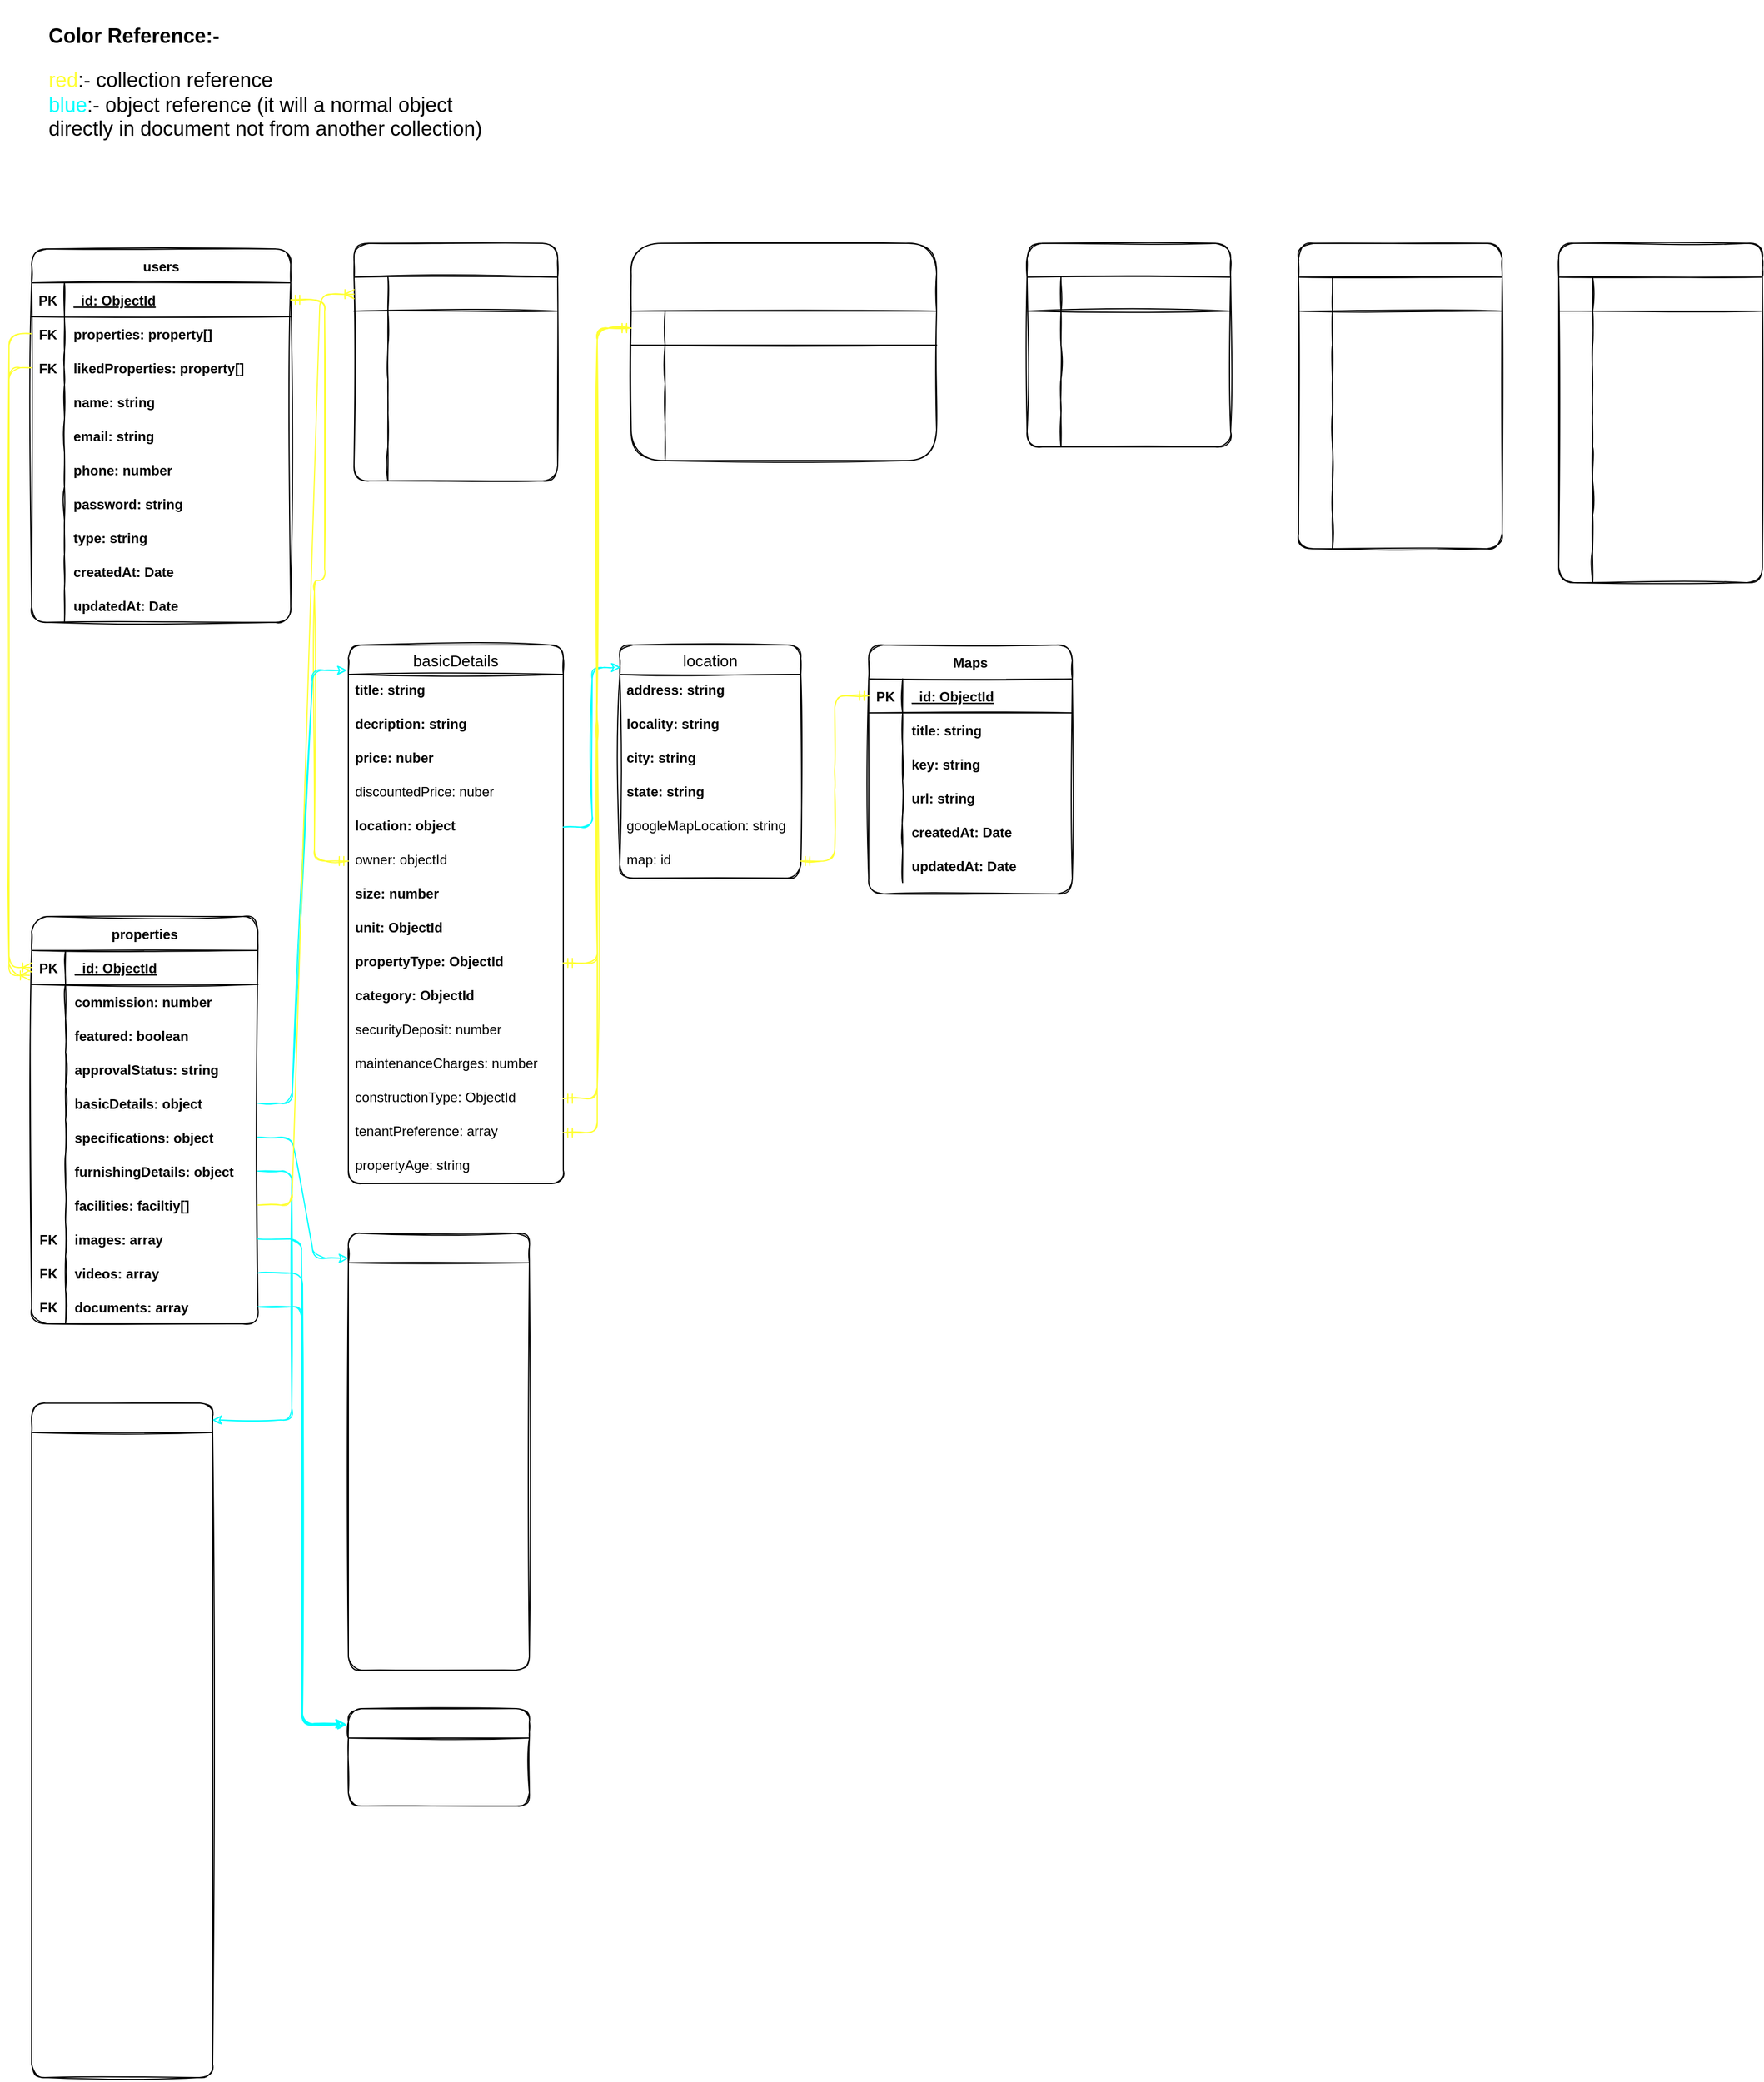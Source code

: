 <mxfile>
    <diagram id="ssIKzipdZAtF_2FMHl-w" name="Page-1">
        <mxGraphModel dx="1820" dy="2525" grid="1" gridSize="10" guides="1" tooltips="1" connect="1" arrows="1" fold="1" page="1" pageScale="1" pageWidth="850" pageHeight="1100" background="none" math="0" shadow="0">
            <root>
                <mxCell id="0"/>
                <mxCell id="1" parent="0"/>
                <mxCell id="MKK1MkSCj-AT8L1ZKciN-49" value="users" style="shape=table;startSize=30;container=1;collapsible=1;childLayout=tableLayout;fixedRows=1;rowLines=0;fontStyle=1;align=center;resizeLast=1;labelBackgroundColor=none;fillColor=none;rounded=1;sketch=1;" parent="1" vertex="1">
                    <mxGeometry x="40" y="-550" width="229" height="330" as="geometry"/>
                </mxCell>
                <mxCell id="MKK1MkSCj-AT8L1ZKciN-50" value="" style="shape=tableRow;horizontal=0;startSize=0;swimlaneHead=0;swimlaneBody=0;fillColor=none;collapsible=0;dropTarget=0;points=[[0,0.5],[1,0.5]];portConstraint=eastwest;top=0;left=0;right=0;bottom=1;labelBackgroundColor=none;rounded=1;sketch=1;" parent="MKK1MkSCj-AT8L1ZKciN-49" vertex="1">
                    <mxGeometry y="30" width="229" height="30" as="geometry"/>
                </mxCell>
                <mxCell id="MKK1MkSCj-AT8L1ZKciN-51" value="PK" style="shape=partialRectangle;connectable=0;fillColor=none;top=0;left=0;bottom=0;right=0;fontStyle=1;overflow=hidden;labelBackgroundColor=none;rounded=1;sketch=1;" parent="MKK1MkSCj-AT8L1ZKciN-50" vertex="1">
                    <mxGeometry width="29.0" height="30" as="geometry">
                        <mxRectangle width="29.0" height="30" as="alternateBounds"/>
                    </mxGeometry>
                </mxCell>
                <mxCell id="MKK1MkSCj-AT8L1ZKciN-52" value="_id: ObjectId" style="shape=partialRectangle;connectable=0;fillColor=none;top=0;left=0;bottom=0;right=0;align=left;spacingLeft=6;fontStyle=5;overflow=hidden;labelBackgroundColor=none;rounded=1;sketch=1;" parent="MKK1MkSCj-AT8L1ZKciN-50" vertex="1">
                    <mxGeometry x="29.0" width="200.0" height="30" as="geometry">
                        <mxRectangle width="200.0" height="30" as="alternateBounds"/>
                    </mxGeometry>
                </mxCell>
                <mxCell id="MKK1MkSCj-AT8L1ZKciN-65" value="" style="shape=tableRow;horizontal=0;startSize=0;swimlaneHead=0;swimlaneBody=0;fillColor=none;collapsible=0;dropTarget=0;points=[[0,0.5],[1,0.5]];portConstraint=eastwest;top=0;left=0;right=0;bottom=0;labelBackgroundColor=none;rounded=1;sketch=1;" parent="MKK1MkSCj-AT8L1ZKciN-49" vertex="1">
                    <mxGeometry y="60" width="229" height="30" as="geometry"/>
                </mxCell>
                <mxCell id="MKK1MkSCj-AT8L1ZKciN-66" value="FK" style="shape=partialRectangle;connectable=0;fillColor=none;top=0;left=0;bottom=0;right=0;editable=1;overflow=hidden;labelBackgroundColor=none;fontStyle=1;rounded=1;sketch=1;" parent="MKK1MkSCj-AT8L1ZKciN-65" vertex="1">
                    <mxGeometry width="29.0" height="30" as="geometry">
                        <mxRectangle width="29.0" height="30" as="alternateBounds"/>
                    </mxGeometry>
                </mxCell>
                <mxCell id="MKK1MkSCj-AT8L1ZKciN-67" value="properties: property[]" style="shape=partialRectangle;connectable=0;fillColor=none;top=0;left=0;bottom=0;right=0;align=left;spacingLeft=6;overflow=hidden;labelBackgroundColor=none;fontStyle=1;rounded=1;sketch=1;" parent="MKK1MkSCj-AT8L1ZKciN-65" vertex="1">
                    <mxGeometry x="29.0" width="200.0" height="30" as="geometry">
                        <mxRectangle width="200.0" height="30" as="alternateBounds"/>
                    </mxGeometry>
                </mxCell>
                <mxCell id="MBLyI8pf6zZjkqJ92hDp-78" value="" style="shape=tableRow;horizontal=0;startSize=0;swimlaneHead=0;swimlaneBody=0;fillColor=none;collapsible=0;dropTarget=0;points=[[0,0.5],[1,0.5]];portConstraint=eastwest;top=0;left=0;right=0;bottom=0;labelBackgroundColor=none;rounded=1;sketch=1;" parent="MKK1MkSCj-AT8L1ZKciN-49" vertex="1">
                    <mxGeometry y="90" width="229" height="30" as="geometry"/>
                </mxCell>
                <mxCell id="MBLyI8pf6zZjkqJ92hDp-79" value="FK" style="shape=partialRectangle;connectable=0;fillColor=none;top=0;left=0;bottom=0;right=0;editable=1;overflow=hidden;labelBackgroundColor=none;fontStyle=1;rounded=1;sketch=1;" parent="MBLyI8pf6zZjkqJ92hDp-78" vertex="1">
                    <mxGeometry width="29.0" height="30" as="geometry">
                        <mxRectangle width="29.0" height="30" as="alternateBounds"/>
                    </mxGeometry>
                </mxCell>
                <mxCell id="MBLyI8pf6zZjkqJ92hDp-80" value="likedProperties: property[]" style="shape=partialRectangle;connectable=0;fillColor=none;top=0;left=0;bottom=0;right=0;align=left;spacingLeft=6;overflow=hidden;labelBackgroundColor=none;fontStyle=1;rounded=1;sketch=1;" parent="MBLyI8pf6zZjkqJ92hDp-78" vertex="1">
                    <mxGeometry x="29.0" width="200.0" height="30" as="geometry">
                        <mxRectangle width="200.0" height="30" as="alternateBounds"/>
                    </mxGeometry>
                </mxCell>
                <mxCell id="MKK1MkSCj-AT8L1ZKciN-53" value="" style="shape=tableRow;horizontal=0;startSize=0;swimlaneHead=0;swimlaneBody=0;fillColor=none;collapsible=0;dropTarget=0;points=[[0,0.5],[1,0.5]];portConstraint=eastwest;top=0;left=0;right=0;bottom=0;labelBackgroundColor=none;rounded=1;sketch=1;" parent="MKK1MkSCj-AT8L1ZKciN-49" vertex="1">
                    <mxGeometry y="120" width="229" height="30" as="geometry"/>
                </mxCell>
                <mxCell id="MKK1MkSCj-AT8L1ZKciN-54" value="" style="shape=partialRectangle;connectable=0;fillColor=none;top=0;left=0;bottom=0;right=0;editable=1;overflow=hidden;labelBackgroundColor=none;rounded=1;sketch=1;" parent="MKK1MkSCj-AT8L1ZKciN-53" vertex="1">
                    <mxGeometry width="29.0" height="30" as="geometry">
                        <mxRectangle width="29.0" height="30" as="alternateBounds"/>
                    </mxGeometry>
                </mxCell>
                <mxCell id="MKK1MkSCj-AT8L1ZKciN-55" value="name: string" style="shape=partialRectangle;connectable=0;fillColor=none;top=0;left=0;bottom=0;right=0;align=left;spacingLeft=6;overflow=hidden;labelBackgroundColor=none;fontStyle=1;rounded=1;sketch=1;" parent="MKK1MkSCj-AT8L1ZKciN-53" vertex="1">
                    <mxGeometry x="29.0" width="200.0" height="30" as="geometry">
                        <mxRectangle width="200.0" height="30" as="alternateBounds"/>
                    </mxGeometry>
                </mxCell>
                <mxCell id="MKK1MkSCj-AT8L1ZKciN-56" value="" style="shape=tableRow;horizontal=0;startSize=0;swimlaneHead=0;swimlaneBody=0;fillColor=none;collapsible=0;dropTarget=0;points=[[0,0.5],[1,0.5]];portConstraint=eastwest;top=0;left=0;right=0;bottom=0;labelBackgroundColor=none;rounded=1;sketch=1;" parent="MKK1MkSCj-AT8L1ZKciN-49" vertex="1">
                    <mxGeometry y="150" width="229" height="30" as="geometry"/>
                </mxCell>
                <mxCell id="MKK1MkSCj-AT8L1ZKciN-57" value="" style="shape=partialRectangle;connectable=0;fillColor=none;top=0;left=0;bottom=0;right=0;editable=1;overflow=hidden;labelBackgroundColor=none;rounded=1;sketch=1;" parent="MKK1MkSCj-AT8L1ZKciN-56" vertex="1">
                    <mxGeometry width="29.0" height="30" as="geometry">
                        <mxRectangle width="29.0" height="30" as="alternateBounds"/>
                    </mxGeometry>
                </mxCell>
                <mxCell id="MKK1MkSCj-AT8L1ZKciN-58" value="email: string" style="shape=partialRectangle;connectable=0;fillColor=none;top=0;left=0;bottom=0;right=0;align=left;spacingLeft=6;overflow=hidden;labelBackgroundColor=none;fontStyle=1;rounded=1;sketch=1;" parent="MKK1MkSCj-AT8L1ZKciN-56" vertex="1">
                    <mxGeometry x="29.0" width="200.0" height="30" as="geometry">
                        <mxRectangle width="200.0" height="30" as="alternateBounds"/>
                    </mxGeometry>
                </mxCell>
                <mxCell id="MKK1MkSCj-AT8L1ZKciN-59" value="" style="shape=tableRow;horizontal=0;startSize=0;swimlaneHead=0;swimlaneBody=0;fillColor=none;collapsible=0;dropTarget=0;points=[[0,0.5],[1,0.5]];portConstraint=eastwest;top=0;left=0;right=0;bottom=0;labelBackgroundColor=none;rounded=1;sketch=1;" parent="MKK1MkSCj-AT8L1ZKciN-49" vertex="1">
                    <mxGeometry y="180" width="229" height="30" as="geometry"/>
                </mxCell>
                <mxCell id="MKK1MkSCj-AT8L1ZKciN-60" value="" style="shape=partialRectangle;connectable=0;fillColor=none;top=0;left=0;bottom=0;right=0;editable=1;overflow=hidden;labelBackgroundColor=none;rounded=1;sketch=1;" parent="MKK1MkSCj-AT8L1ZKciN-59" vertex="1">
                    <mxGeometry width="29.0" height="30" as="geometry">
                        <mxRectangle width="29.0" height="30" as="alternateBounds"/>
                    </mxGeometry>
                </mxCell>
                <mxCell id="MKK1MkSCj-AT8L1ZKciN-61" value="phone: number" style="shape=partialRectangle;connectable=0;fillColor=none;top=0;left=0;bottom=0;right=0;align=left;spacingLeft=6;overflow=hidden;labelBackgroundColor=none;fontStyle=1;rounded=1;sketch=1;" parent="MKK1MkSCj-AT8L1ZKciN-59" vertex="1">
                    <mxGeometry x="29.0" width="200.0" height="30" as="geometry">
                        <mxRectangle width="200.0" height="30" as="alternateBounds"/>
                    </mxGeometry>
                </mxCell>
                <mxCell id="MKK1MkSCj-AT8L1ZKciN-62" value="" style="shape=tableRow;horizontal=0;startSize=0;swimlaneHead=0;swimlaneBody=0;fillColor=none;collapsible=0;dropTarget=0;points=[[0,0.5],[1,0.5]];portConstraint=eastwest;top=0;left=0;right=0;bottom=0;labelBackgroundColor=none;rounded=1;sketch=1;" parent="MKK1MkSCj-AT8L1ZKciN-49" vertex="1">
                    <mxGeometry y="210" width="229" height="30" as="geometry"/>
                </mxCell>
                <mxCell id="MKK1MkSCj-AT8L1ZKciN-63" value="" style="shape=partialRectangle;connectable=0;fillColor=none;top=0;left=0;bottom=0;right=0;editable=1;overflow=hidden;labelBackgroundColor=none;rounded=1;sketch=1;" parent="MKK1MkSCj-AT8L1ZKciN-62" vertex="1">
                    <mxGeometry width="29.0" height="30" as="geometry">
                        <mxRectangle width="29.0" height="30" as="alternateBounds"/>
                    </mxGeometry>
                </mxCell>
                <mxCell id="MKK1MkSCj-AT8L1ZKciN-64" value="password: string" style="shape=partialRectangle;connectable=0;fillColor=none;top=0;left=0;bottom=0;right=0;align=left;spacingLeft=6;overflow=hidden;labelBackgroundColor=none;fontStyle=1;rounded=1;sketch=1;" parent="MKK1MkSCj-AT8L1ZKciN-62" vertex="1">
                    <mxGeometry x="29.0" width="200.0" height="30" as="geometry">
                        <mxRectangle width="200.0" height="30" as="alternateBounds"/>
                    </mxGeometry>
                </mxCell>
                <mxCell id="MKK1MkSCj-AT8L1ZKciN-78" value="" style="shape=tableRow;horizontal=0;startSize=0;swimlaneHead=0;swimlaneBody=0;fillColor=none;collapsible=0;dropTarget=0;points=[[0,0.5],[1,0.5]];portConstraint=eastwest;top=0;left=0;right=0;bottom=0;labelBackgroundColor=none;rounded=1;sketch=1;" parent="MKK1MkSCj-AT8L1ZKciN-49" vertex="1">
                    <mxGeometry y="240" width="229" height="30" as="geometry"/>
                </mxCell>
                <mxCell id="MKK1MkSCj-AT8L1ZKciN-79" value="" style="shape=partialRectangle;connectable=0;fillColor=none;top=0;left=0;bottom=0;right=0;editable=1;overflow=hidden;labelBackgroundColor=none;rounded=1;sketch=1;" parent="MKK1MkSCj-AT8L1ZKciN-78" vertex="1">
                    <mxGeometry width="29.0" height="30" as="geometry">
                        <mxRectangle width="29.0" height="30" as="alternateBounds"/>
                    </mxGeometry>
                </mxCell>
                <mxCell id="MKK1MkSCj-AT8L1ZKciN-80" value="type: string" style="shape=partialRectangle;connectable=0;fillColor=none;top=0;left=0;bottom=0;right=0;align=left;spacingLeft=6;overflow=hidden;labelBackgroundColor=none;fontStyle=1;rounded=1;sketch=1;" parent="MKK1MkSCj-AT8L1ZKciN-78" vertex="1">
                    <mxGeometry x="29.0" width="200.0" height="30" as="geometry">
                        <mxRectangle width="200.0" height="30" as="alternateBounds"/>
                    </mxGeometry>
                </mxCell>
                <mxCell id="MKK1MkSCj-AT8L1ZKciN-118" value="" style="shape=tableRow;horizontal=0;startSize=0;swimlaneHead=0;swimlaneBody=0;fillColor=none;collapsible=0;dropTarget=0;points=[[0,0.5],[1,0.5]];portConstraint=eastwest;top=0;left=0;right=0;bottom=0;labelBackgroundColor=none;rounded=1;sketch=1;" parent="MKK1MkSCj-AT8L1ZKciN-49" vertex="1">
                    <mxGeometry y="270" width="229" height="30" as="geometry"/>
                </mxCell>
                <mxCell id="MKK1MkSCj-AT8L1ZKciN-119" value="" style="shape=partialRectangle;connectable=0;fillColor=none;top=0;left=0;bottom=0;right=0;editable=1;overflow=hidden;labelBackgroundColor=none;rounded=1;sketch=1;" parent="MKK1MkSCj-AT8L1ZKciN-118" vertex="1">
                    <mxGeometry width="29.0" height="30" as="geometry">
                        <mxRectangle width="29.0" height="30" as="alternateBounds"/>
                    </mxGeometry>
                </mxCell>
                <mxCell id="MKK1MkSCj-AT8L1ZKciN-120" value="createdAt: Date" style="shape=partialRectangle;connectable=0;fillColor=none;top=0;left=0;bottom=0;right=0;align=left;spacingLeft=6;overflow=hidden;labelBackgroundColor=none;fontStyle=1;rounded=1;sketch=1;" parent="MKK1MkSCj-AT8L1ZKciN-118" vertex="1">
                    <mxGeometry x="29.0" width="200.0" height="30" as="geometry">
                        <mxRectangle width="200.0" height="30" as="alternateBounds"/>
                    </mxGeometry>
                </mxCell>
                <mxCell id="MKK1MkSCj-AT8L1ZKciN-121" value="" style="shape=tableRow;horizontal=0;startSize=0;swimlaneHead=0;swimlaneBody=0;fillColor=none;collapsible=0;dropTarget=0;points=[[0,0.5],[1,0.5]];portConstraint=eastwest;top=0;left=0;right=0;bottom=0;labelBackgroundColor=none;rounded=1;sketch=1;" parent="MKK1MkSCj-AT8L1ZKciN-49" vertex="1">
                    <mxGeometry y="300" width="229" height="30" as="geometry"/>
                </mxCell>
                <mxCell id="MKK1MkSCj-AT8L1ZKciN-122" value="" style="shape=partialRectangle;connectable=0;fillColor=none;top=0;left=0;bottom=0;right=0;editable=1;overflow=hidden;labelBackgroundColor=none;rounded=1;sketch=1;" parent="MKK1MkSCj-AT8L1ZKciN-121" vertex="1">
                    <mxGeometry width="29.0" height="30" as="geometry">
                        <mxRectangle width="29.0" height="30" as="alternateBounds"/>
                    </mxGeometry>
                </mxCell>
                <mxCell id="MKK1MkSCj-AT8L1ZKciN-123" value="updatedAt: Date" style="shape=partialRectangle;connectable=0;fillColor=none;top=0;left=0;bottom=0;right=0;align=left;spacingLeft=6;overflow=hidden;labelBackgroundColor=none;fontStyle=1;rounded=1;sketch=1;" parent="MKK1MkSCj-AT8L1ZKciN-121" vertex="1">
                    <mxGeometry x="29.0" width="200.0" height="30" as="geometry">
                        <mxRectangle width="200.0" height="30" as="alternateBounds"/>
                    </mxGeometry>
                </mxCell>
                <mxCell id="MKK1MkSCj-AT8L1ZKciN-99" value="properties" style="shape=table;startSize=30;container=1;collapsible=1;childLayout=tableLayout;fixedRows=1;rowLines=0;fontStyle=1;align=center;resizeLast=1;labelBackgroundColor=none;rounded=1;sketch=1;" parent="1" vertex="1">
                    <mxGeometry x="40" y="40" width="200" height="360" as="geometry"/>
                </mxCell>
                <mxCell id="MKK1MkSCj-AT8L1ZKciN-100" value="" style="shape=tableRow;horizontal=0;startSize=0;swimlaneHead=0;swimlaneBody=0;fillColor=none;collapsible=0;dropTarget=0;points=[[0,0.5],[1,0.5]];portConstraint=eastwest;top=0;left=0;right=0;bottom=1;labelBackgroundColor=none;rounded=1;sketch=1;" parent="MKK1MkSCj-AT8L1ZKciN-99" vertex="1">
                    <mxGeometry y="30" width="200" height="30" as="geometry"/>
                </mxCell>
                <mxCell id="MKK1MkSCj-AT8L1ZKciN-101" value="PK" style="shape=partialRectangle;connectable=0;fillColor=none;top=0;left=0;bottom=0;right=0;fontStyle=1;overflow=hidden;labelBackgroundColor=none;rounded=1;sketch=1;" parent="MKK1MkSCj-AT8L1ZKciN-100" vertex="1">
                    <mxGeometry width="30" height="30" as="geometry">
                        <mxRectangle width="30" height="30" as="alternateBounds"/>
                    </mxGeometry>
                </mxCell>
                <mxCell id="MKK1MkSCj-AT8L1ZKciN-102" value="_id: ObjectId" style="shape=partialRectangle;connectable=0;fillColor=none;top=0;left=0;bottom=0;right=0;align=left;spacingLeft=6;fontStyle=5;overflow=hidden;labelBackgroundColor=none;rounded=1;sketch=1;" parent="MKK1MkSCj-AT8L1ZKciN-100" vertex="1">
                    <mxGeometry x="30" width="170" height="30" as="geometry">
                        <mxRectangle width="170" height="30" as="alternateBounds"/>
                    </mxGeometry>
                </mxCell>
                <mxCell id="MBLyI8pf6zZjkqJ92hDp-82" value="" style="shape=tableRow;horizontal=0;startSize=0;swimlaneHead=0;swimlaneBody=0;fillColor=none;collapsible=0;dropTarget=0;points=[[0,0.5],[1,0.5]];portConstraint=eastwest;top=0;left=0;right=0;bottom=0;labelBackgroundColor=none;rounded=1;sketch=1;" parent="MKK1MkSCj-AT8L1ZKciN-99" vertex="1">
                    <mxGeometry y="60" width="200" height="30" as="geometry"/>
                </mxCell>
                <mxCell id="MBLyI8pf6zZjkqJ92hDp-83" value="" style="shape=partialRectangle;connectable=0;fillColor=none;top=0;left=0;bottom=0;right=0;editable=1;overflow=hidden;labelBackgroundColor=none;rounded=1;sketch=1;" parent="MBLyI8pf6zZjkqJ92hDp-82" vertex="1">
                    <mxGeometry width="30" height="30" as="geometry">
                        <mxRectangle width="30" height="30" as="alternateBounds"/>
                    </mxGeometry>
                </mxCell>
                <mxCell id="MBLyI8pf6zZjkqJ92hDp-84" value="commission: number" style="shape=partialRectangle;connectable=0;fillColor=none;top=0;left=0;bottom=0;right=0;align=left;spacingLeft=6;overflow=hidden;labelBackgroundColor=none;fontStyle=1;rounded=1;sketch=1;" parent="MBLyI8pf6zZjkqJ92hDp-82" vertex="1">
                    <mxGeometry x="30" width="170" height="30" as="geometry">
                        <mxRectangle width="170" height="30" as="alternateBounds"/>
                    </mxGeometry>
                </mxCell>
                <mxCell id="MBLyI8pf6zZjkqJ92hDp-119" value="" style="shape=tableRow;horizontal=0;startSize=0;swimlaneHead=0;swimlaneBody=0;fillColor=none;collapsible=0;dropTarget=0;points=[[0,0.5],[1,0.5]];portConstraint=eastwest;top=0;left=0;right=0;bottom=0;labelBackgroundColor=none;rounded=1;sketch=1;" parent="MKK1MkSCj-AT8L1ZKciN-99" vertex="1">
                    <mxGeometry y="90" width="200" height="30" as="geometry"/>
                </mxCell>
                <mxCell id="MBLyI8pf6zZjkqJ92hDp-120" value="" style="shape=partialRectangle;connectable=0;fillColor=none;top=0;left=0;bottom=0;right=0;editable=1;overflow=hidden;labelBackgroundColor=none;rounded=1;sketch=1;" parent="MBLyI8pf6zZjkqJ92hDp-119" vertex="1">
                    <mxGeometry width="30" height="30" as="geometry">
                        <mxRectangle width="30" height="30" as="alternateBounds"/>
                    </mxGeometry>
                </mxCell>
                <mxCell id="MBLyI8pf6zZjkqJ92hDp-121" value="featured: boolean" style="shape=partialRectangle;connectable=0;fillColor=none;top=0;left=0;bottom=0;right=0;align=left;spacingLeft=6;overflow=hidden;labelBackgroundColor=none;fontStyle=1;rounded=1;sketch=1;" parent="MBLyI8pf6zZjkqJ92hDp-119" vertex="1">
                    <mxGeometry x="30" width="170" height="30" as="geometry">
                        <mxRectangle width="170" height="30" as="alternateBounds"/>
                    </mxGeometry>
                </mxCell>
                <mxCell id="MBLyI8pf6zZjkqJ92hDp-122" value="" style="shape=tableRow;horizontal=0;startSize=0;swimlaneHead=0;swimlaneBody=0;fillColor=none;collapsible=0;dropTarget=0;points=[[0,0.5],[1,0.5]];portConstraint=eastwest;top=0;left=0;right=0;bottom=0;labelBackgroundColor=none;rounded=1;sketch=1;" parent="MKK1MkSCj-AT8L1ZKciN-99" vertex="1">
                    <mxGeometry y="120" width="200" height="30" as="geometry"/>
                </mxCell>
                <mxCell id="MBLyI8pf6zZjkqJ92hDp-123" value="" style="shape=partialRectangle;connectable=0;fillColor=none;top=0;left=0;bottom=0;right=0;editable=1;overflow=hidden;labelBackgroundColor=none;rounded=1;sketch=1;" parent="MBLyI8pf6zZjkqJ92hDp-122" vertex="1">
                    <mxGeometry width="30" height="30" as="geometry">
                        <mxRectangle width="30" height="30" as="alternateBounds"/>
                    </mxGeometry>
                </mxCell>
                <mxCell id="MBLyI8pf6zZjkqJ92hDp-124" value="approvalStatus: string" style="shape=partialRectangle;connectable=0;fillColor=none;top=0;left=0;bottom=0;right=0;align=left;spacingLeft=6;overflow=hidden;labelBackgroundColor=none;fontStyle=1;rounded=1;sketch=1;" parent="MBLyI8pf6zZjkqJ92hDp-122" vertex="1">
                    <mxGeometry x="30" width="170" height="30" as="geometry">
                        <mxRectangle width="170" height="30" as="alternateBounds"/>
                    </mxGeometry>
                </mxCell>
                <mxCell id="MBLyI8pf6zZjkqJ92hDp-68" value="" style="shape=tableRow;horizontal=0;startSize=0;swimlaneHead=0;swimlaneBody=0;fillColor=none;collapsible=0;dropTarget=0;points=[[0,0.5],[1,0.5]];portConstraint=eastwest;top=0;left=0;right=0;bottom=0;labelBackgroundColor=none;rounded=1;sketch=1;" parent="MKK1MkSCj-AT8L1ZKciN-99" vertex="1">
                    <mxGeometry y="150" width="200" height="30" as="geometry"/>
                </mxCell>
                <mxCell id="MBLyI8pf6zZjkqJ92hDp-69" value="" style="shape=partialRectangle;connectable=0;fillColor=none;top=0;left=0;bottom=0;right=0;editable=1;overflow=hidden;labelBackgroundColor=none;rounded=1;sketch=1;" parent="MBLyI8pf6zZjkqJ92hDp-68" vertex="1">
                    <mxGeometry width="30" height="30" as="geometry">
                        <mxRectangle width="30" height="30" as="alternateBounds"/>
                    </mxGeometry>
                </mxCell>
                <mxCell id="MBLyI8pf6zZjkqJ92hDp-70" value="basicDetails: object" style="shape=partialRectangle;connectable=0;fillColor=none;top=0;left=0;bottom=0;right=0;align=left;spacingLeft=6;overflow=hidden;labelBackgroundColor=none;fontStyle=1;rounded=1;sketch=1;" parent="MBLyI8pf6zZjkqJ92hDp-68" vertex="1">
                    <mxGeometry x="30" width="170" height="30" as="geometry">
                        <mxRectangle width="170" height="30" as="alternateBounds"/>
                    </mxGeometry>
                </mxCell>
                <mxCell id="MBLyI8pf6zZjkqJ92hDp-126" value="" style="shape=tableRow;horizontal=0;startSize=0;swimlaneHead=0;swimlaneBody=0;fillColor=none;collapsible=0;dropTarget=0;points=[[0,0.5],[1,0.5]];portConstraint=eastwest;top=0;left=0;right=0;bottom=0;labelBackgroundColor=none;rounded=1;sketch=1;" parent="MKK1MkSCj-AT8L1ZKciN-99" vertex="1">
                    <mxGeometry y="180" width="200" height="30" as="geometry"/>
                </mxCell>
                <mxCell id="MBLyI8pf6zZjkqJ92hDp-127" value="" style="shape=partialRectangle;connectable=0;fillColor=none;top=0;left=0;bottom=0;right=0;editable=1;overflow=hidden;labelBackgroundColor=none;rounded=1;sketch=1;" parent="MBLyI8pf6zZjkqJ92hDp-126" vertex="1">
                    <mxGeometry width="30" height="30" as="geometry">
                        <mxRectangle width="30" height="30" as="alternateBounds"/>
                    </mxGeometry>
                </mxCell>
                <mxCell id="MBLyI8pf6zZjkqJ92hDp-128" value="specifications: object" style="shape=partialRectangle;connectable=0;fillColor=none;top=0;left=0;bottom=0;right=0;align=left;spacingLeft=6;overflow=hidden;labelBackgroundColor=none;fontStyle=1;rounded=1;sketch=1;" parent="MBLyI8pf6zZjkqJ92hDp-126" vertex="1">
                    <mxGeometry x="30" width="170" height="30" as="geometry">
                        <mxRectangle width="170" height="30" as="alternateBounds"/>
                    </mxGeometry>
                </mxCell>
                <mxCell id="MBLyI8pf6zZjkqJ92hDp-175" value="" style="shape=tableRow;horizontal=0;startSize=0;swimlaneHead=0;swimlaneBody=0;fillColor=none;collapsible=0;dropTarget=0;points=[[0,0.5],[1,0.5]];portConstraint=eastwest;top=0;left=0;right=0;bottom=0;labelBackgroundColor=none;rounded=1;sketch=1;" parent="MKK1MkSCj-AT8L1ZKciN-99" vertex="1">
                    <mxGeometry y="210" width="200" height="30" as="geometry"/>
                </mxCell>
                <mxCell id="MBLyI8pf6zZjkqJ92hDp-176" value="" style="shape=partialRectangle;connectable=0;fillColor=none;top=0;left=0;bottom=0;right=0;editable=1;overflow=hidden;labelBackgroundColor=none;rounded=1;sketch=1;" parent="MBLyI8pf6zZjkqJ92hDp-175" vertex="1">
                    <mxGeometry width="30" height="30" as="geometry">
                        <mxRectangle width="30" height="30" as="alternateBounds"/>
                    </mxGeometry>
                </mxCell>
                <mxCell id="MBLyI8pf6zZjkqJ92hDp-177" value="furnishingDetails: object" style="shape=partialRectangle;connectable=0;fillColor=none;top=0;left=0;bottom=0;right=0;align=left;spacingLeft=6;overflow=hidden;labelBackgroundColor=none;fontStyle=1;rounded=1;sketch=1;" parent="MBLyI8pf6zZjkqJ92hDp-175" vertex="1">
                    <mxGeometry x="30" width="170" height="30" as="geometry">
                        <mxRectangle width="170" height="30" as="alternateBounds"/>
                    </mxGeometry>
                </mxCell>
                <mxCell id="MBLyI8pf6zZjkqJ92hDp-213" value="" style="shape=tableRow;horizontal=0;startSize=0;swimlaneHead=0;swimlaneBody=0;fillColor=none;collapsible=0;dropTarget=0;points=[[0,0.5],[1,0.5]];portConstraint=eastwest;top=0;left=0;right=0;bottom=0;labelBackgroundColor=none;rounded=1;sketch=1;" parent="MKK1MkSCj-AT8L1ZKciN-99" vertex="1">
                    <mxGeometry y="240" width="200" height="30" as="geometry"/>
                </mxCell>
                <mxCell id="MBLyI8pf6zZjkqJ92hDp-214" value="" style="shape=partialRectangle;connectable=0;fillColor=none;top=0;left=0;bottom=0;right=0;editable=1;overflow=hidden;labelBackgroundColor=none;fontStyle=1;rounded=1;sketch=1;" parent="MBLyI8pf6zZjkqJ92hDp-213" vertex="1">
                    <mxGeometry width="30" height="30" as="geometry">
                        <mxRectangle width="30" height="30" as="alternateBounds"/>
                    </mxGeometry>
                </mxCell>
                <mxCell id="MBLyI8pf6zZjkqJ92hDp-215" value="facilities: faciltiy[]" style="shape=partialRectangle;connectable=0;fillColor=none;top=0;left=0;bottom=0;right=0;align=left;spacingLeft=6;overflow=hidden;labelBackgroundColor=none;fontStyle=1;rounded=1;sketch=1;" parent="MBLyI8pf6zZjkqJ92hDp-213" vertex="1">
                    <mxGeometry x="30" width="170" height="30" as="geometry">
                        <mxRectangle width="170" height="30" as="alternateBounds"/>
                    </mxGeometry>
                </mxCell>
                <mxCell id="MBLyI8pf6zZjkqJ92hDp-234" value="" style="shape=tableRow;horizontal=0;startSize=0;swimlaneHead=0;swimlaneBody=0;fillColor=none;collapsible=0;dropTarget=0;points=[[0,0.5],[1,0.5]];portConstraint=eastwest;top=0;left=0;right=0;bottom=0;labelBackgroundColor=none;rounded=1;sketch=1;" parent="MKK1MkSCj-AT8L1ZKciN-99" vertex="1">
                    <mxGeometry y="270" width="200" height="30" as="geometry"/>
                </mxCell>
                <mxCell id="MBLyI8pf6zZjkqJ92hDp-235" value="FK" style="shape=partialRectangle;connectable=0;fillColor=none;top=0;left=0;bottom=0;right=0;editable=1;overflow=hidden;labelBackgroundColor=none;fontStyle=1;rounded=1;sketch=1;" parent="MBLyI8pf6zZjkqJ92hDp-234" vertex="1">
                    <mxGeometry width="30" height="30" as="geometry">
                        <mxRectangle width="30" height="30" as="alternateBounds"/>
                    </mxGeometry>
                </mxCell>
                <mxCell id="MBLyI8pf6zZjkqJ92hDp-236" value="images: array" style="shape=partialRectangle;connectable=0;fillColor=none;top=0;left=0;bottom=0;right=0;align=left;spacingLeft=6;overflow=hidden;labelBackgroundColor=none;fontStyle=1;rounded=1;sketch=1;" parent="MBLyI8pf6zZjkqJ92hDp-234" vertex="1">
                    <mxGeometry x="30" width="170" height="30" as="geometry">
                        <mxRectangle width="170" height="30" as="alternateBounds"/>
                    </mxGeometry>
                </mxCell>
                <mxCell id="MBLyI8pf6zZjkqJ92hDp-237" value="" style="shape=tableRow;horizontal=0;startSize=0;swimlaneHead=0;swimlaneBody=0;fillColor=none;collapsible=0;dropTarget=0;points=[[0,0.5],[1,0.5]];portConstraint=eastwest;top=0;left=0;right=0;bottom=0;labelBackgroundColor=none;rounded=1;sketch=1;" parent="MKK1MkSCj-AT8L1ZKciN-99" vertex="1">
                    <mxGeometry y="300" width="200" height="30" as="geometry"/>
                </mxCell>
                <mxCell id="MBLyI8pf6zZjkqJ92hDp-238" value="FK" style="shape=partialRectangle;connectable=0;fillColor=none;top=0;left=0;bottom=0;right=0;editable=1;overflow=hidden;labelBackgroundColor=none;fontStyle=1;rounded=1;sketch=1;" parent="MBLyI8pf6zZjkqJ92hDp-237" vertex="1">
                    <mxGeometry width="30" height="30" as="geometry">
                        <mxRectangle width="30" height="30" as="alternateBounds"/>
                    </mxGeometry>
                </mxCell>
                <mxCell id="MBLyI8pf6zZjkqJ92hDp-239" value="videos: array" style="shape=partialRectangle;connectable=0;fillColor=none;top=0;left=0;bottom=0;right=0;align=left;spacingLeft=6;overflow=hidden;labelBackgroundColor=none;fontStyle=1;rounded=1;sketch=1;" parent="MBLyI8pf6zZjkqJ92hDp-237" vertex="1">
                    <mxGeometry x="30" width="170" height="30" as="geometry">
                        <mxRectangle width="170" height="30" as="alternateBounds"/>
                    </mxGeometry>
                </mxCell>
                <mxCell id="MBLyI8pf6zZjkqJ92hDp-240" value="" style="shape=tableRow;horizontal=0;startSize=0;swimlaneHead=0;swimlaneBody=0;fillColor=none;collapsible=0;dropTarget=0;points=[[0,0.5],[1,0.5]];portConstraint=eastwest;top=0;left=0;right=0;bottom=0;labelBackgroundColor=none;rounded=1;sketch=1;" parent="MKK1MkSCj-AT8L1ZKciN-99" vertex="1">
                    <mxGeometry y="330" width="200" height="30" as="geometry"/>
                </mxCell>
                <mxCell id="MBLyI8pf6zZjkqJ92hDp-241" value="FK" style="shape=partialRectangle;connectable=0;fillColor=none;top=0;left=0;bottom=0;right=0;editable=1;overflow=hidden;labelBackgroundColor=none;fontStyle=1;rounded=1;sketch=1;" parent="MBLyI8pf6zZjkqJ92hDp-240" vertex="1">
                    <mxGeometry width="30" height="30" as="geometry">
                        <mxRectangle width="30" height="30" as="alternateBounds"/>
                    </mxGeometry>
                </mxCell>
                <mxCell id="MBLyI8pf6zZjkqJ92hDp-242" value="documents: array" style="shape=partialRectangle;connectable=0;fillColor=none;top=0;left=0;bottom=0;right=0;align=left;spacingLeft=6;overflow=hidden;labelBackgroundColor=none;fontStyle=1;rounded=1;sketch=1;" parent="MBLyI8pf6zZjkqJ92hDp-240" vertex="1">
                    <mxGeometry x="30" width="170" height="30" as="geometry">
                        <mxRectangle width="170" height="30" as="alternateBounds"/>
                    </mxGeometry>
                </mxCell>
                <mxCell id="MBLyI8pf6zZjkqJ92hDp-20" value="location" style="swimlane;fontStyle=0;childLayout=stackLayout;horizontal=1;startSize=26;horizontalStack=0;resizeParent=1;resizeParentMax=0;resizeLast=0;collapsible=1;marginBottom=0;align=center;fontSize=14;labelBackgroundColor=none;rounded=1;sketch=1;" parent="1" vertex="1">
                    <mxGeometry x="560" y="-200" width="160" height="206" as="geometry"/>
                </mxCell>
                <mxCell id="MBLyI8pf6zZjkqJ92hDp-22" value="address: string" style="text;strokeColor=none;fillColor=none;spacingLeft=4;spacingRight=4;overflow=hidden;rotatable=0;points=[[0,0.5],[1,0.5]];portConstraint=eastwest;fontSize=12;labelBackgroundColor=none;fontStyle=1;rounded=1;sketch=1;" parent="MBLyI8pf6zZjkqJ92hDp-20" vertex="1">
                    <mxGeometry y="26" width="160" height="30" as="geometry"/>
                </mxCell>
                <mxCell id="MBLyI8pf6zZjkqJ92hDp-43" value="locality: string" style="text;strokeColor=none;fillColor=none;spacingLeft=4;spacingRight=4;overflow=hidden;rotatable=0;points=[[0,0.5],[1,0.5]];portConstraint=eastwest;fontSize=12;labelBackgroundColor=none;fontStyle=1;rounded=1;sketch=1;" parent="MBLyI8pf6zZjkqJ92hDp-20" vertex="1">
                    <mxGeometry y="56" width="160" height="30" as="geometry"/>
                </mxCell>
                <mxCell id="MBLyI8pf6zZjkqJ92hDp-41" value="city: string" style="text;strokeColor=none;fillColor=none;spacingLeft=4;spacingRight=4;overflow=hidden;rotatable=0;points=[[0,0.5],[1,0.5]];portConstraint=eastwest;fontSize=12;labelBackgroundColor=none;fontStyle=1;rounded=1;sketch=1;" parent="MBLyI8pf6zZjkqJ92hDp-20" vertex="1">
                    <mxGeometry y="86" width="160" height="30" as="geometry"/>
                </mxCell>
                <mxCell id="MBLyI8pf6zZjkqJ92hDp-44" value="state: string" style="text;strokeColor=none;fillColor=none;spacingLeft=4;spacingRight=4;overflow=hidden;rotatable=0;points=[[0,0.5],[1,0.5]];portConstraint=eastwest;fontSize=12;labelBackgroundColor=none;fontStyle=1;rounded=1;sketch=1;" parent="MBLyI8pf6zZjkqJ92hDp-20" vertex="1">
                    <mxGeometry y="116" width="160" height="30" as="geometry"/>
                </mxCell>
                <mxCell id="MBLyI8pf6zZjkqJ92hDp-21" value="googleMapLocation: string" style="text;strokeColor=none;fillColor=none;spacingLeft=4;spacingRight=4;overflow=hidden;rotatable=0;points=[[0,0.5],[1,0.5]];portConstraint=eastwest;fontSize=12;labelBackgroundColor=none;rounded=1;sketch=1;" parent="MBLyI8pf6zZjkqJ92hDp-20" vertex="1">
                    <mxGeometry y="146" width="160" height="30" as="geometry"/>
                </mxCell>
                <mxCell id="MBLyI8pf6zZjkqJ92hDp-23" value="map: id" style="text;strokeColor=none;fillColor=none;spacingLeft=4;spacingRight=4;overflow=hidden;rotatable=0;points=[[0,0.5],[1,0.5]];portConstraint=eastwest;fontSize=12;labelBackgroundColor=none;rounded=1;sketch=1;" parent="MBLyI8pf6zZjkqJ92hDp-20" vertex="1">
                    <mxGeometry y="176" width="160" height="30" as="geometry"/>
                </mxCell>
                <mxCell id="MBLyI8pf6zZjkqJ92hDp-51" value="" style="edgeStyle=elbowEdgeStyle;fontSize=12;html=1;endArrow=ERoneToMany;entryX=0;entryY=0.5;entryDx=0;entryDy=0;strokeColor=#FFFF33;rounded=1;exitX=0;exitY=0.5;exitDx=0;exitDy=0;sketch=1;" parent="1" source="MBLyI8pf6zZjkqJ92hDp-78" target="MKK1MkSCj-AT8L1ZKciN-100" edge="1">
                    <mxGeometry width="100" height="100" relative="1" as="geometry">
                        <mxPoint x="40" y="520" as="sourcePoint"/>
                        <mxPoint x="140" y="420" as="targetPoint"/>
                        <Array as="points">
                            <mxPoint x="20" y="420"/>
                        </Array>
                    </mxGeometry>
                </mxCell>
                <mxCell id="MBLyI8pf6zZjkqJ92hDp-52" value="" style="edgeStyle=elbowEdgeStyle;fontSize=12;html=1;endArrow=ERoneToMany;rounded=1;entryX=-0.01;entryY=0.733;entryDx=0;entryDy=0;entryPerimeter=0;strokeColor=#FFFF33;exitX=0;exitY=0.5;exitDx=0;exitDy=0;sketch=1;" parent="1" source="MKK1MkSCj-AT8L1ZKciN-65" target="MKK1MkSCj-AT8L1ZKciN-100" edge="1">
                    <mxGeometry width="100" height="100" relative="1" as="geometry">
                        <mxPoint x="40.0" y="545" as="sourcePoint"/>
                        <mxPoint x="40.0" y="110" as="targetPoint"/>
                        <Array as="points">
                            <mxPoint x="20" y="445"/>
                        </Array>
                    </mxGeometry>
                </mxCell>
                <mxCell id="MBLyI8pf6zZjkqJ92hDp-54" value="Maps" style="shape=table;startSize=30;container=1;collapsible=1;childLayout=tableLayout;fixedRows=1;rowLines=0;fontStyle=1;align=center;resizeLast=1;labelBackgroundColor=none;rounded=1;sketch=1;" parent="1" vertex="1">
                    <mxGeometry x="780" y="-200" width="180" height="220" as="geometry"/>
                </mxCell>
                <mxCell id="MBLyI8pf6zZjkqJ92hDp-55" value="" style="shape=tableRow;horizontal=0;startSize=0;swimlaneHead=0;swimlaneBody=0;fillColor=none;collapsible=0;dropTarget=0;points=[[0,0.5],[1,0.5]];portConstraint=eastwest;top=0;left=0;right=0;bottom=1;labelBackgroundColor=none;rounded=1;sketch=1;" parent="MBLyI8pf6zZjkqJ92hDp-54" vertex="1">
                    <mxGeometry y="30" width="180" height="30" as="geometry"/>
                </mxCell>
                <mxCell id="MBLyI8pf6zZjkqJ92hDp-56" value="PK" style="shape=partialRectangle;connectable=0;fillColor=none;top=0;left=0;bottom=0;right=0;fontStyle=1;overflow=hidden;labelBackgroundColor=none;rounded=1;sketch=1;" parent="MBLyI8pf6zZjkqJ92hDp-55" vertex="1">
                    <mxGeometry width="30" height="30" as="geometry">
                        <mxRectangle width="30" height="30" as="alternateBounds"/>
                    </mxGeometry>
                </mxCell>
                <mxCell id="MBLyI8pf6zZjkqJ92hDp-57" value="_id: ObjectId" style="shape=partialRectangle;connectable=0;fillColor=none;top=0;left=0;bottom=0;right=0;align=left;spacingLeft=6;fontStyle=5;overflow=hidden;labelBackgroundColor=none;rounded=1;sketch=1;" parent="MBLyI8pf6zZjkqJ92hDp-55" vertex="1">
                    <mxGeometry x="30" width="150" height="30" as="geometry">
                        <mxRectangle width="150" height="30" as="alternateBounds"/>
                    </mxGeometry>
                </mxCell>
                <mxCell id="MBLyI8pf6zZjkqJ92hDp-58" value="" style="shape=tableRow;horizontal=0;startSize=0;swimlaneHead=0;swimlaneBody=0;fillColor=none;collapsible=0;dropTarget=0;points=[[0,0.5],[1,0.5]];portConstraint=eastwest;top=0;left=0;right=0;bottom=0;labelBackgroundColor=none;rounded=1;sketch=1;" parent="MBLyI8pf6zZjkqJ92hDp-54" vertex="1">
                    <mxGeometry y="60" width="180" height="30" as="geometry"/>
                </mxCell>
                <mxCell id="MBLyI8pf6zZjkqJ92hDp-59" value="" style="shape=partialRectangle;connectable=0;fillColor=none;top=0;left=0;bottom=0;right=0;editable=1;overflow=hidden;labelBackgroundColor=none;rounded=1;sketch=1;" parent="MBLyI8pf6zZjkqJ92hDp-58" vertex="1">
                    <mxGeometry width="30" height="30" as="geometry">
                        <mxRectangle width="30" height="30" as="alternateBounds"/>
                    </mxGeometry>
                </mxCell>
                <mxCell id="MBLyI8pf6zZjkqJ92hDp-60" value="title: string" style="shape=partialRectangle;connectable=0;fillColor=none;top=0;left=0;bottom=0;right=0;align=left;spacingLeft=6;overflow=hidden;labelBackgroundColor=none;fontStyle=1;rounded=1;sketch=1;" parent="MBLyI8pf6zZjkqJ92hDp-58" vertex="1">
                    <mxGeometry x="30" width="150" height="30" as="geometry">
                        <mxRectangle width="150" height="30" as="alternateBounds"/>
                    </mxGeometry>
                </mxCell>
                <mxCell id="MBLyI8pf6zZjkqJ92hDp-61" value="" style="shape=tableRow;horizontal=0;startSize=0;swimlaneHead=0;swimlaneBody=0;fillColor=none;collapsible=0;dropTarget=0;points=[[0,0.5],[1,0.5]];portConstraint=eastwest;top=0;left=0;right=0;bottom=0;labelBackgroundColor=none;rounded=1;sketch=1;" parent="MBLyI8pf6zZjkqJ92hDp-54" vertex="1">
                    <mxGeometry y="90" width="180" height="30" as="geometry"/>
                </mxCell>
                <mxCell id="MBLyI8pf6zZjkqJ92hDp-62" value="" style="shape=partialRectangle;connectable=0;fillColor=none;top=0;left=0;bottom=0;right=0;editable=1;overflow=hidden;labelBackgroundColor=none;rounded=1;sketch=1;" parent="MBLyI8pf6zZjkqJ92hDp-61" vertex="1">
                    <mxGeometry width="30" height="30" as="geometry">
                        <mxRectangle width="30" height="30" as="alternateBounds"/>
                    </mxGeometry>
                </mxCell>
                <mxCell id="MBLyI8pf6zZjkqJ92hDp-63" value="key: string" style="shape=partialRectangle;connectable=0;fillColor=none;top=0;left=0;bottom=0;right=0;align=left;spacingLeft=6;overflow=hidden;labelBackgroundColor=none;fontStyle=1;rounded=1;sketch=1;" parent="MBLyI8pf6zZjkqJ92hDp-61" vertex="1">
                    <mxGeometry x="30" width="150" height="30" as="geometry">
                        <mxRectangle width="150" height="30" as="alternateBounds"/>
                    </mxGeometry>
                </mxCell>
                <mxCell id="MBLyI8pf6zZjkqJ92hDp-64" value="" style="shape=tableRow;horizontal=0;startSize=0;swimlaneHead=0;swimlaneBody=0;fillColor=none;collapsible=0;dropTarget=0;points=[[0,0.5],[1,0.5]];portConstraint=eastwest;top=0;left=0;right=0;bottom=0;labelBackgroundColor=none;rounded=1;sketch=1;" parent="MBLyI8pf6zZjkqJ92hDp-54" vertex="1">
                    <mxGeometry y="120" width="180" height="30" as="geometry"/>
                </mxCell>
                <mxCell id="MBLyI8pf6zZjkqJ92hDp-65" value="" style="shape=partialRectangle;connectable=0;fillColor=none;top=0;left=0;bottom=0;right=0;editable=1;overflow=hidden;labelBackgroundColor=none;rounded=1;sketch=1;" parent="MBLyI8pf6zZjkqJ92hDp-64" vertex="1">
                    <mxGeometry width="30" height="30" as="geometry">
                        <mxRectangle width="30" height="30" as="alternateBounds"/>
                    </mxGeometry>
                </mxCell>
                <mxCell id="MBLyI8pf6zZjkqJ92hDp-66" value="url: string" style="shape=partialRectangle;connectable=0;fillColor=none;top=0;left=0;bottom=0;right=0;align=left;spacingLeft=6;overflow=hidden;labelBackgroundColor=none;fontStyle=1;rounded=1;sketch=1;" parent="MBLyI8pf6zZjkqJ92hDp-64" vertex="1">
                    <mxGeometry x="30" width="150" height="30" as="geometry">
                        <mxRectangle width="150" height="30" as="alternateBounds"/>
                    </mxGeometry>
                </mxCell>
                <mxCell id="MBLyI8pf6zZjkqJ92hDp-342" value="" style="shape=tableRow;horizontal=0;startSize=0;swimlaneHead=0;swimlaneBody=0;fillColor=none;collapsible=0;dropTarget=0;points=[[0,0.5],[1,0.5]];portConstraint=eastwest;top=0;left=0;right=0;bottom=0;labelBackgroundColor=none;rounded=1;sketch=1;" parent="MBLyI8pf6zZjkqJ92hDp-54" vertex="1">
                    <mxGeometry y="150" width="180" height="30" as="geometry"/>
                </mxCell>
                <mxCell id="MBLyI8pf6zZjkqJ92hDp-343" value="" style="shape=partialRectangle;connectable=0;fillColor=none;top=0;left=0;bottom=0;right=0;editable=1;overflow=hidden;labelBackgroundColor=none;rounded=1;sketch=1;" parent="MBLyI8pf6zZjkqJ92hDp-342" vertex="1">
                    <mxGeometry width="30" height="30" as="geometry">
                        <mxRectangle width="30" height="30" as="alternateBounds"/>
                    </mxGeometry>
                </mxCell>
                <mxCell id="MBLyI8pf6zZjkqJ92hDp-344" value="createdAt: Date" style="shape=partialRectangle;connectable=0;fillColor=none;top=0;left=0;bottom=0;right=0;align=left;spacingLeft=6;overflow=hidden;labelBackgroundColor=none;fontStyle=1;rounded=1;sketch=1;" parent="MBLyI8pf6zZjkqJ92hDp-342" vertex="1">
                    <mxGeometry x="30" width="150" height="30" as="geometry">
                        <mxRectangle width="150" height="30" as="alternateBounds"/>
                    </mxGeometry>
                </mxCell>
                <mxCell id="MBLyI8pf6zZjkqJ92hDp-345" value="" style="shape=tableRow;horizontal=0;startSize=0;swimlaneHead=0;swimlaneBody=0;fillColor=none;collapsible=0;dropTarget=0;points=[[0,0.5],[1,0.5]];portConstraint=eastwest;top=0;left=0;right=0;bottom=0;labelBackgroundColor=none;rounded=1;sketch=1;" parent="MBLyI8pf6zZjkqJ92hDp-54" vertex="1">
                    <mxGeometry y="180" width="180" height="30" as="geometry"/>
                </mxCell>
                <mxCell id="MBLyI8pf6zZjkqJ92hDp-346" value="" style="shape=partialRectangle;connectable=0;fillColor=none;top=0;left=0;bottom=0;right=0;editable=1;overflow=hidden;labelBackgroundColor=none;rounded=1;sketch=1;" parent="MBLyI8pf6zZjkqJ92hDp-345" vertex="1">
                    <mxGeometry width="30" height="30" as="geometry">
                        <mxRectangle width="30" height="30" as="alternateBounds"/>
                    </mxGeometry>
                </mxCell>
                <mxCell id="MBLyI8pf6zZjkqJ92hDp-347" value="updatedAt: Date" style="shape=partialRectangle;connectable=0;fillColor=none;top=0;left=0;bottom=0;right=0;align=left;spacingLeft=6;overflow=hidden;labelBackgroundColor=none;fontStyle=1;rounded=1;sketch=1;" parent="MBLyI8pf6zZjkqJ92hDp-345" vertex="1">
                    <mxGeometry x="30" width="150" height="30" as="geometry">
                        <mxRectangle width="150" height="30" as="alternateBounds"/>
                    </mxGeometry>
                </mxCell>
                <mxCell id="MBLyI8pf6zZjkqJ92hDp-67" value="" style="edgeStyle=entityRelationEdgeStyle;fontSize=12;html=1;endArrow=ERmandOne;startArrow=ERmandOne;rounded=1;entryX=0;entryY=0.5;entryDx=0;entryDy=0;exitX=1;exitY=0.5;exitDx=0;exitDy=0;strokeColor=#FFFF33;sketch=1;" parent="1" source="MBLyI8pf6zZjkqJ92hDp-23" target="MBLyI8pf6zZjkqJ92hDp-55" edge="1">
                    <mxGeometry width="100" height="100" relative="1" as="geometry">
                        <mxPoint x="470" y="230" as="sourcePoint"/>
                        <mxPoint x="570" y="130" as="targetPoint"/>
                    </mxGeometry>
                </mxCell>
                <mxCell id="MBLyI8pf6zZjkqJ92hDp-71" value="basicDetails" style="swimlane;fontStyle=0;childLayout=stackLayout;horizontal=1;startSize=26;horizontalStack=0;resizeParent=1;resizeParentMax=0;resizeLast=0;collapsible=1;marginBottom=0;align=center;fontSize=14;labelBackgroundColor=none;rounded=1;sketch=1;" parent="1" vertex="1">
                    <mxGeometry x="320" y="-200" width="190" height="476" as="geometry">
                        <mxRectangle x="260" y="40" width="120" height="30" as="alternateBounds"/>
                    </mxGeometry>
                </mxCell>
                <mxCell id="MBLyI8pf6zZjkqJ92hDp-72" value="title: string" style="text;strokeColor=none;fillColor=none;spacingLeft=4;spacingRight=4;overflow=hidden;rotatable=0;points=[[0,0.5],[1,0.5]];portConstraint=eastwest;fontSize=12;labelBackgroundColor=none;fontStyle=1;rounded=1;sketch=1;" parent="MBLyI8pf6zZjkqJ92hDp-71" vertex="1">
                    <mxGeometry y="26" width="190" height="30" as="geometry"/>
                </mxCell>
                <mxCell id="MBLyI8pf6zZjkqJ92hDp-86" value="decription: string" style="text;strokeColor=none;fillColor=none;spacingLeft=4;spacingRight=4;overflow=hidden;rotatable=0;points=[[0,0.5],[1,0.5]];portConstraint=eastwest;fontSize=12;labelBackgroundColor=none;fontStyle=1;rounded=1;sketch=1;" parent="MBLyI8pf6zZjkqJ92hDp-71" vertex="1">
                    <mxGeometry y="56" width="190" height="30" as="geometry"/>
                </mxCell>
                <mxCell id="MBLyI8pf6zZjkqJ92hDp-87" value="price: nuber" style="text;strokeColor=none;fillColor=none;spacingLeft=4;spacingRight=4;overflow=hidden;rotatable=0;points=[[0,0.5],[1,0.5]];portConstraint=eastwest;fontSize=12;labelBackgroundColor=none;fontStyle=1;rounded=1;sketch=1;" parent="MBLyI8pf6zZjkqJ92hDp-71" vertex="1">
                    <mxGeometry y="86" width="190" height="30" as="geometry"/>
                </mxCell>
                <mxCell id="MBLyI8pf6zZjkqJ92hDp-88" value="discountedPrice: nuber" style="text;strokeColor=none;fillColor=none;spacingLeft=4;spacingRight=4;overflow=hidden;rotatable=0;points=[[0,0.5],[1,0.5]];portConstraint=eastwest;fontSize=12;labelBackgroundColor=none;fontStyle=0;rounded=1;sketch=1;" parent="MBLyI8pf6zZjkqJ92hDp-71" vertex="1">
                    <mxGeometry y="116" width="190" height="30" as="geometry"/>
                </mxCell>
                <mxCell id="MBLyI8pf6zZjkqJ92hDp-85" value="location: object" style="text;strokeColor=none;fillColor=none;spacingLeft=4;spacingRight=4;overflow=hidden;rotatable=0;points=[[0,0.5],[1,0.5]];portConstraint=eastwest;fontSize=12;labelBackgroundColor=none;fontStyle=1;rounded=1;sketch=1;" parent="MBLyI8pf6zZjkqJ92hDp-71" vertex="1">
                    <mxGeometry y="146" width="190" height="30" as="geometry"/>
                </mxCell>
                <mxCell id="MBLyI8pf6zZjkqJ92hDp-73" value="owner: objectId" style="text;strokeColor=none;fillColor=none;spacingLeft=4;spacingRight=4;overflow=hidden;rotatable=0;points=[[0,0.5],[1,0.5]];portConstraint=eastwest;fontSize=12;labelBackgroundColor=none;rounded=1;sketch=1;" parent="MBLyI8pf6zZjkqJ92hDp-71" vertex="1">
                    <mxGeometry y="176" width="190" height="30" as="geometry"/>
                </mxCell>
                <mxCell id="MBLyI8pf6zZjkqJ92hDp-109" value="size: number" style="text;strokeColor=none;fillColor=none;spacingLeft=4;spacingRight=4;overflow=hidden;rotatable=0;points=[[0,0.5],[1,0.5]];portConstraint=eastwest;fontSize=12;labelBackgroundColor=none;fontStyle=1;rounded=1;sketch=1;" parent="MBLyI8pf6zZjkqJ92hDp-71" vertex="1">
                    <mxGeometry y="206" width="190" height="30" as="geometry"/>
                </mxCell>
                <mxCell id="MBLyI8pf6zZjkqJ92hDp-112" value="unit: ObjectId" style="text;strokeColor=none;fillColor=none;spacingLeft=4;spacingRight=4;overflow=hidden;rotatable=0;points=[[0,0.5],[1,0.5]];portConstraint=eastwest;fontSize=12;labelBackgroundColor=none;fontStyle=1;rounded=1;sketch=1;" parent="MBLyI8pf6zZjkqJ92hDp-71" vertex="1">
                    <mxGeometry y="236" width="190" height="30" as="geometry"/>
                </mxCell>
                <mxCell id="MBLyI8pf6zZjkqJ92hDp-74" value="propertyType: ObjectId" style="text;strokeColor=none;fillColor=none;spacingLeft=4;spacingRight=4;overflow=hidden;rotatable=0;points=[[0,0.5],[1,0.5]];portConstraint=eastwest;fontSize=12;labelBackgroundColor=none;fontStyle=1;rounded=1;sketch=1;" parent="MBLyI8pf6zZjkqJ92hDp-71" vertex="1">
                    <mxGeometry y="266" width="190" height="30" as="geometry"/>
                </mxCell>
                <mxCell id="MBLyI8pf6zZjkqJ92hDp-104" value="category: ObjectId" style="text;strokeColor=none;fillColor=none;spacingLeft=4;spacingRight=4;overflow=hidden;rotatable=0;points=[[0,0.5],[1,0.5]];portConstraint=eastwest;fontSize=12;labelBackgroundColor=none;fontStyle=1;rounded=1;sketch=1;" parent="MBLyI8pf6zZjkqJ92hDp-71" vertex="1">
                    <mxGeometry y="296" width="190" height="30" as="geometry"/>
                </mxCell>
                <mxCell id="MBLyI8pf6zZjkqJ92hDp-105" value="securityDeposit: number" style="text;strokeColor=none;fillColor=none;spacingLeft=4;spacingRight=4;overflow=hidden;rotatable=0;points=[[0,0.5],[1,0.5]];portConstraint=eastwest;fontSize=12;labelBackgroundColor=none;fontStyle=0;rounded=1;sketch=1;" parent="MBLyI8pf6zZjkqJ92hDp-71" vertex="1">
                    <mxGeometry y="326" width="190" height="30" as="geometry"/>
                </mxCell>
                <mxCell id="MBLyI8pf6zZjkqJ92hDp-116" value="maintenanceCharges: number" style="text;strokeColor=none;fillColor=none;spacingLeft=4;spacingRight=4;overflow=hidden;rotatable=0;points=[[0,0.5],[1,0.5]];portConstraint=eastwest;fontSize=12;labelBackgroundColor=none;fontStyle=0;rounded=1;sketch=1;" parent="MBLyI8pf6zZjkqJ92hDp-71" vertex="1">
                    <mxGeometry y="356" width="190" height="30" as="geometry"/>
                </mxCell>
                <mxCell id="MBLyI8pf6zZjkqJ92hDp-117" value="constructionType: ObjectId" style="text;strokeColor=none;fillColor=none;spacingLeft=4;spacingRight=4;overflow=hidden;rotatable=0;points=[[0,0.5],[1,0.5]];portConstraint=eastwest;fontSize=12;labelBackgroundColor=none;fontStyle=0;rounded=1;sketch=1;" parent="MBLyI8pf6zZjkqJ92hDp-71" vertex="1">
                    <mxGeometry y="386" width="190" height="30" as="geometry"/>
                </mxCell>
                <mxCell id="MBLyI8pf6zZjkqJ92hDp-125" value="tenantPreference: array" style="text;strokeColor=none;fillColor=none;spacingLeft=4;spacingRight=4;overflow=hidden;rotatable=0;points=[[0,0.5],[1,0.5]];portConstraint=eastwest;fontSize=12;labelBackgroundColor=none;fontStyle=0;rounded=1;sketch=1;" parent="MBLyI8pf6zZjkqJ92hDp-71" vertex="1">
                    <mxGeometry y="416" width="190" height="30" as="geometry"/>
                </mxCell>
                <mxCell id="MBLyI8pf6zZjkqJ92hDp-174" value="propertyAge: string" style="text;strokeColor=none;fillColor=none;spacingLeft=4;spacingRight=4;overflow=hidden;rotatable=0;points=[[0,0.5],[1,0.5]];portConstraint=eastwest;fontSize=12;labelBackgroundColor=none;fontStyle=0;rounded=1;sketch=1;" parent="MBLyI8pf6zZjkqJ92hDp-71" vertex="1">
                    <mxGeometry y="446" width="190" height="30" as="geometry"/>
                </mxCell>
                <mxCell id="MBLyI8pf6zZjkqJ92hDp-76" style="edgeStyle=elbowEdgeStyle;rounded=1;orthogonalLoop=1;jettySize=auto;html=1;entryX=0.005;entryY=0.097;entryDx=0;entryDy=0;entryPerimeter=0;strokeColor=#00FFFF;exitX=1;exitY=0.5;exitDx=0;exitDy=0;sketch=1;" parent="1" source="MBLyI8pf6zZjkqJ92hDp-85" target="MBLyI8pf6zZjkqJ92hDp-20" edge="1">
                    <mxGeometry relative="1" as="geometry"/>
                </mxCell>
                <mxCell id="MBLyI8pf6zZjkqJ92hDp-77" value="" style="edgeStyle=entityRelationEdgeStyle;fontSize=12;html=1;endArrow=ERmandOne;startArrow=ERmandOne;rounded=1;exitX=1;exitY=0.5;exitDx=0;exitDy=0;fillColor=#e1d5e7;strokeColor=#FFFF33;sketch=1;" parent="1" source="MKK1MkSCj-AT8L1ZKciN-50" target="MBLyI8pf6zZjkqJ92hDp-73" edge="1">
                    <mxGeometry width="100" height="100" relative="1" as="geometry">
                        <mxPoint x="160" y="210" as="sourcePoint"/>
                        <mxPoint x="260" y="231" as="targetPoint"/>
                    </mxGeometry>
                </mxCell>
                <mxCell id="MBLyI8pf6zZjkqJ92hDp-81" value="&lt;h1&gt;&lt;span&gt;&lt;font style=&quot;font-size: 18px&quot;&gt;Color Reference:-&amp;nbsp;&lt;/font&gt;&lt;/span&gt;&lt;br&gt;&lt;/h1&gt;&lt;div&gt;&lt;span style=&quot;font-size: 18px&quot;&gt;&lt;font color=&quot;#ffff33&quot;&gt;red&lt;/font&gt;:- collection reference&lt;/span&gt;&lt;/div&gt;&lt;div&gt;&lt;span style=&quot;font-size: 18px&quot;&gt;&lt;font color=&quot;#00ffff&quot;&gt;blue&lt;/font&gt;:- object reference (it will a normal object directly in document not from another collection)&lt;/span&gt;&lt;/div&gt;" style="text;html=1;strokeColor=none;fillColor=none;spacing=5;spacingTop=-20;whiteSpace=wrap;overflow=hidden;rounded=1;labelBackgroundColor=none;sketch=1;" parent="1" vertex="1">
                    <mxGeometry x="50" y="-760" width="420" height="120" as="geometry"/>
                </mxCell>
                <mxCell id="MBLyI8pf6zZjkqJ92hDp-89" value="propertyType, category,&#10;possession, furnishingStatus&#10;purchaseType, constructionType,&#10;unit, furnishingDetails, specifications" style="shape=table;startSize=60;container=1;collapsible=1;childLayout=tableLayout;fixedRows=1;rowLines=0;fontStyle=1;align=center;resizeLast=1;labelBackgroundColor=none;fontSize=12;fontColor=#FFFFFF;rounded=1;sketch=1;" parent="1" vertex="1">
                    <mxGeometry x="570" y="-555" width="270" height="192" as="geometry">
                        <mxRectangle x="650" y="270" width="240" height="70" as="alternateBounds"/>
                    </mxGeometry>
                </mxCell>
                <mxCell id="MBLyI8pf6zZjkqJ92hDp-90" value="" style="shape=tableRow;horizontal=0;startSize=0;swimlaneHead=0;swimlaneBody=0;fillColor=none;collapsible=0;dropTarget=0;points=[[0,0.5],[1,0.5]];portConstraint=eastwest;top=0;left=0;right=0;bottom=1;labelBackgroundColor=none;fontSize=18;fontColor=#3333FF;rounded=1;sketch=1;" parent="MBLyI8pf6zZjkqJ92hDp-89" vertex="1">
                    <mxGeometry y="60" width="270" height="30" as="geometry"/>
                </mxCell>
                <mxCell id="MBLyI8pf6zZjkqJ92hDp-91" value="PK" style="shape=partialRectangle;connectable=0;fillColor=none;top=0;left=0;bottom=0;right=0;fontStyle=1;overflow=hidden;labelBackgroundColor=none;fontSize=12;fontColor=#FFFFFF;rounded=1;sketch=1;" parent="MBLyI8pf6zZjkqJ92hDp-90" vertex="1">
                    <mxGeometry width="30" height="30" as="geometry">
                        <mxRectangle width="30" height="30" as="alternateBounds"/>
                    </mxGeometry>
                </mxCell>
                <mxCell id="MBLyI8pf6zZjkqJ92hDp-92" value="_id: ObjectId" style="shape=partialRectangle;connectable=0;fillColor=none;top=0;left=0;bottom=0;right=0;align=left;spacingLeft=6;fontStyle=5;overflow=hidden;labelBackgroundColor=none;fontSize=12;fontColor=#FFFFFF;rounded=1;sketch=1;" parent="MBLyI8pf6zZjkqJ92hDp-90" vertex="1">
                    <mxGeometry x="30" width="240" height="30" as="geometry">
                        <mxRectangle width="240" height="30" as="alternateBounds"/>
                    </mxGeometry>
                </mxCell>
                <mxCell id="MBLyI8pf6zZjkqJ92hDp-93" value="" style="shape=tableRow;horizontal=0;startSize=0;swimlaneHead=0;swimlaneBody=0;fillColor=none;collapsible=0;dropTarget=0;points=[[0,0.5],[1,0.5]];portConstraint=eastwest;top=0;left=0;right=0;bottom=0;labelBackgroundColor=none;fontSize=18;fontColor=#3333FF;rounded=1;sketch=1;" parent="MBLyI8pf6zZjkqJ92hDp-89" vertex="1">
                    <mxGeometry y="90" width="270" height="34" as="geometry"/>
                </mxCell>
                <mxCell id="MBLyI8pf6zZjkqJ92hDp-94" value="" style="shape=partialRectangle;connectable=0;fillColor=none;top=0;left=0;bottom=0;right=0;editable=1;overflow=hidden;labelBackgroundColor=none;fontSize=18;fontColor=#000000;rounded=1;sketch=1;" parent="MBLyI8pf6zZjkqJ92hDp-93" vertex="1">
                    <mxGeometry width="30" height="34" as="geometry">
                        <mxRectangle width="30" height="34" as="alternateBounds"/>
                    </mxGeometry>
                </mxCell>
                <mxCell id="MBLyI8pf6zZjkqJ92hDp-95" value="title: string" style="shape=partialRectangle;connectable=0;fillColor=none;top=0;left=0;bottom=0;right=0;align=left;spacingLeft=6;overflow=hidden;labelBackgroundColor=none;fontSize=12;fontColor=#FFFFFF;fontStyle=1;rounded=1;sketch=1;" parent="MBLyI8pf6zZjkqJ92hDp-93" vertex="1">
                    <mxGeometry x="30" width="240" height="34" as="geometry">
                        <mxRectangle width="240" height="34" as="alternateBounds"/>
                    </mxGeometry>
                </mxCell>
                <mxCell id="MBLyI8pf6zZjkqJ92hDp-308" value="" style="shape=tableRow;horizontal=0;startSize=0;swimlaneHead=0;swimlaneBody=0;fillColor=none;collapsible=0;dropTarget=0;points=[[0,0.5],[1,0.5]];portConstraint=eastwest;top=0;left=0;right=0;bottom=0;labelBackgroundColor=none;fontSize=18;fontColor=#3333FF;rounded=1;sketch=1;" parent="MBLyI8pf6zZjkqJ92hDp-89" vertex="1">
                    <mxGeometry y="124" width="270" height="34" as="geometry"/>
                </mxCell>
                <mxCell id="MBLyI8pf6zZjkqJ92hDp-309" value="" style="shape=partialRectangle;connectable=0;fillColor=none;top=0;left=0;bottom=0;right=0;editable=1;overflow=hidden;labelBackgroundColor=none;fontSize=18;fontColor=#000000;rounded=1;sketch=1;" parent="MBLyI8pf6zZjkqJ92hDp-308" vertex="1">
                    <mxGeometry width="30" height="34" as="geometry">
                        <mxRectangle width="30" height="34" as="alternateBounds"/>
                    </mxGeometry>
                </mxCell>
                <mxCell id="MBLyI8pf6zZjkqJ92hDp-310" value="createdAt: Date" style="shape=partialRectangle;connectable=0;fillColor=none;top=0;left=0;bottom=0;right=0;align=left;spacingLeft=6;overflow=hidden;labelBackgroundColor=none;fontSize=12;fontColor=#FFFFFF;fontStyle=1;rounded=1;sketch=1;" parent="MBLyI8pf6zZjkqJ92hDp-308" vertex="1">
                    <mxGeometry x="30" width="240" height="34" as="geometry">
                        <mxRectangle width="240" height="34" as="alternateBounds"/>
                    </mxGeometry>
                </mxCell>
                <mxCell id="MBLyI8pf6zZjkqJ92hDp-311" value="" style="shape=tableRow;horizontal=0;startSize=0;swimlaneHead=0;swimlaneBody=0;fillColor=none;collapsible=0;dropTarget=0;points=[[0,0.5],[1,0.5]];portConstraint=eastwest;top=0;left=0;right=0;bottom=0;labelBackgroundColor=none;fontSize=18;fontColor=#3333FF;rounded=1;sketch=1;" parent="MBLyI8pf6zZjkqJ92hDp-89" vertex="1">
                    <mxGeometry y="158" width="270" height="34" as="geometry"/>
                </mxCell>
                <mxCell id="MBLyI8pf6zZjkqJ92hDp-312" value="" style="shape=partialRectangle;connectable=0;fillColor=none;top=0;left=0;bottom=0;right=0;editable=1;overflow=hidden;labelBackgroundColor=none;fontSize=18;fontColor=#000000;rounded=1;sketch=1;" parent="MBLyI8pf6zZjkqJ92hDp-311" vertex="1">
                    <mxGeometry width="30" height="34" as="geometry">
                        <mxRectangle width="30" height="34" as="alternateBounds"/>
                    </mxGeometry>
                </mxCell>
                <mxCell id="MBLyI8pf6zZjkqJ92hDp-313" value="updatedAt: Date" style="shape=partialRectangle;connectable=0;fillColor=none;top=0;left=0;bottom=0;right=0;align=left;spacingLeft=6;overflow=hidden;labelBackgroundColor=none;fontSize=12;fontColor=#FFFFFF;fontStyle=1;rounded=1;sketch=1;" parent="MBLyI8pf6zZjkqJ92hDp-311" vertex="1">
                    <mxGeometry x="30" width="240" height="34" as="geometry">
                        <mxRectangle width="240" height="34" as="alternateBounds"/>
                    </mxGeometry>
                </mxCell>
                <mxCell id="MBLyI8pf6zZjkqJ92hDp-102" value="" style="edgeStyle=entityRelationEdgeStyle;fontSize=12;html=1;endArrow=ERmandOne;startArrow=ERmandOne;rounded=1;fontColor=#000000;strokeColor=#FFFF33;entryX=0;entryY=0.5;entryDx=0;entryDy=0;exitX=1;exitY=0.5;exitDx=0;exitDy=0;sketch=1;" parent="1" source="MBLyI8pf6zZjkqJ92hDp-74" target="MBLyI8pf6zZjkqJ92hDp-90" edge="1">
                    <mxGeometry width="100" height="100" relative="1" as="geometry">
                        <mxPoint x="420" y="260" as="sourcePoint"/>
                        <mxPoint x="520" y="160" as="targetPoint"/>
                    </mxGeometry>
                </mxCell>
                <mxCell id="MBLyI8pf6zZjkqJ92hDp-113" value="" style="edgeStyle=entityRelationEdgeStyle;fontSize=12;html=1;endArrow=ERmandOne;startArrow=ERmandOne;rounded=1;fontColor=#000000;strokeColor=#FFFF33;entryX=0;entryY=0.5;entryDx=0;entryDy=0;exitX=1;exitY=0.5;exitDx=0;exitDy=0;sketch=1;" parent="1" source="MBLyI8pf6zZjkqJ92hDp-125" target="MBLyI8pf6zZjkqJ92hDp-90" edge="1">
                    <mxGeometry width="100" height="100" relative="1" as="geometry">
                        <mxPoint x="520" y="291" as="sourcePoint"/>
                        <mxPoint x="520" y="190" as="targetPoint"/>
                    </mxGeometry>
                </mxCell>
                <mxCell id="MBLyI8pf6zZjkqJ92hDp-115" style="edgeStyle=entityRelationEdgeStyle;rounded=1;orthogonalLoop=1;jettySize=auto;html=1;exitX=1;exitY=0.5;exitDx=0;exitDy=0;entryX=-0.007;entryY=0.047;entryDx=0;entryDy=0;entryPerimeter=0;fontSize=12;fontColor=#000000;strokeColor=#00FFFF;sketch=1;" parent="1" source="MBLyI8pf6zZjkqJ92hDp-68" target="MBLyI8pf6zZjkqJ92hDp-71" edge="1">
                    <mxGeometry relative="1" as="geometry"/>
                </mxCell>
                <mxCell id="MBLyI8pf6zZjkqJ92hDp-118" value="" style="edgeStyle=entityRelationEdgeStyle;fontSize=12;html=1;endArrow=ERmandOne;startArrow=ERmandOne;rounded=1;fontColor=#000000;strokeColor=#FFFF33;exitX=1;exitY=0.5;exitDx=0;exitDy=0;entryX=0;entryY=0.5;entryDx=0;entryDy=0;sketch=1;" parent="1" source="MBLyI8pf6zZjkqJ92hDp-117" target="MBLyI8pf6zZjkqJ92hDp-90" edge="1">
                    <mxGeometry width="100" height="100" relative="1" as="geometry">
                        <mxPoint x="530" y="440" as="sourcePoint"/>
                        <mxPoint x="630" y="340" as="targetPoint"/>
                    </mxGeometry>
                </mxCell>
                <mxCell id="MBLyI8pf6zZjkqJ92hDp-155" value="specification" style="swimlane;fontStyle=0;childLayout=stackLayout;horizontal=1;startSize=26;horizontalStack=0;resizeParent=1;resizeParentMax=0;resizeLast=0;collapsible=1;marginBottom=0;align=center;fontSize=14;labelBackgroundColor=none;fontColor=#FFFFFF;rounded=1;sketch=1;" parent="1" vertex="1">
                    <mxGeometry x="320" y="320" width="160" height="386" as="geometry"/>
                </mxCell>
                <mxCell id="MBLyI8pf6zZjkqJ92hDp-156" value="floor: string" style="text;strokeColor=none;fillColor=none;spacingLeft=4;spacingRight=4;overflow=hidden;rotatable=0;points=[[0,0.5],[1,0.5]];portConstraint=eastwest;fontSize=12;labelBackgroundColor=none;fontColor=#FFFFFF;fontStyle=0;rounded=1;sketch=1;" parent="MBLyI8pf6zZjkqJ92hDp-155" vertex="1">
                    <mxGeometry y="26" width="160" height="30" as="geometry"/>
                </mxCell>
                <mxCell id="MBLyI8pf6zZjkqJ92hDp-157" value="bedRoom: number" style="text;strokeColor=none;fillColor=none;spacingLeft=4;spacingRight=4;overflow=hidden;rotatable=0;points=[[0,0.5],[1,0.5]];portConstraint=eastwest;fontSize=12;labelBackgroundColor=none;fontColor=#FFFFFF;fontStyle=0;rounded=1;sketch=1;" parent="MBLyI8pf6zZjkqJ92hDp-155" vertex="1">
                    <mxGeometry y="56" width="160" height="30" as="geometry"/>
                </mxCell>
                <mxCell id="MBLyI8pf6zZjkqJ92hDp-163" value="bathRoom: number" style="text;strokeColor=none;fillColor=none;spacingLeft=4;spacingRight=4;overflow=hidden;rotatable=0;points=[[0,0.5],[1,0.5]];portConstraint=eastwest;fontSize=12;labelBackgroundColor=none;fontColor=#FFFFFF;fontStyle=0;rounded=1;sketch=1;" parent="MBLyI8pf6zZjkqJ92hDp-155" vertex="1">
                    <mxGeometry y="86" width="160" height="30" as="geometry"/>
                </mxCell>
                <mxCell id="MBLyI8pf6zZjkqJ92hDp-166" value="kitchen: number" style="text;strokeColor=none;fillColor=none;spacingLeft=4;spacingRight=4;overflow=hidden;rotatable=0;points=[[0,0.5],[1,0.5]];portConstraint=eastwest;fontSize=12;labelBackgroundColor=none;fontColor=#FFFFFF;fontStyle=0;rounded=1;sketch=1;" parent="MBLyI8pf6zZjkqJ92hDp-155" vertex="1">
                    <mxGeometry y="116" width="160" height="30" as="geometry"/>
                </mxCell>
                <mxCell id="MBLyI8pf6zZjkqJ92hDp-164" value="livingRoom: number" style="text;strokeColor=none;fillColor=none;spacingLeft=4;spacingRight=4;overflow=hidden;rotatable=0;points=[[0,0.5],[1,0.5]];portConstraint=eastwest;fontSize=12;labelBackgroundColor=none;fontColor=#FFFFFF;fontStyle=0;rounded=1;sketch=1;" parent="MBLyI8pf6zZjkqJ92hDp-155" vertex="1">
                    <mxGeometry y="146" width="160" height="30" as="geometry"/>
                </mxCell>
                <mxCell id="MBLyI8pf6zZjkqJ92hDp-165" value="dinningRoom: number" style="text;strokeColor=none;fillColor=none;spacingLeft=4;spacingRight=4;overflow=hidden;rotatable=0;points=[[0,0.5],[1,0.5]];portConstraint=eastwest;fontSize=12;labelBackgroundColor=none;fontColor=#FFFFFF;fontStyle=0;rounded=1;sketch=1;" parent="MBLyI8pf6zZjkqJ92hDp-155" vertex="1">
                    <mxGeometry y="176" width="160" height="30" as="geometry"/>
                </mxCell>
                <mxCell id="MBLyI8pf6zZjkqJ92hDp-168" value="storeRoom: number" style="text;strokeColor=none;fillColor=none;spacingLeft=4;spacingRight=4;overflow=hidden;rotatable=0;points=[[0,0.5],[1,0.5]];portConstraint=eastwest;fontSize=12;labelBackgroundColor=none;fontColor=#FFFFFF;fontStyle=0;rounded=1;sketch=1;" parent="MBLyI8pf6zZjkqJ92hDp-155" vertex="1">
                    <mxGeometry y="206" width="160" height="30" as="geometry"/>
                </mxCell>
                <mxCell id="MBLyI8pf6zZjkqJ92hDp-169" value="poojaRoom: number" style="text;strokeColor=none;fillColor=none;spacingLeft=4;spacingRight=4;overflow=hidden;rotatable=0;points=[[0,0.5],[1,0.5]];portConstraint=eastwest;fontSize=12;labelBackgroundColor=none;fontColor=#FFFFFF;fontStyle=0;rounded=1;sketch=1;" parent="MBLyI8pf6zZjkqJ92hDp-155" vertex="1">
                    <mxGeometry y="236" width="160" height="30" as="geometry"/>
                </mxCell>
                <mxCell id="MBLyI8pf6zZjkqJ92hDp-170" value="lobby: number" style="text;strokeColor=none;fillColor=none;spacingLeft=4;spacingRight=4;overflow=hidden;rotatable=0;points=[[0,0.5],[1,0.5]];portConstraint=eastwest;fontSize=12;labelBackgroundColor=none;fontColor=#FFFFFF;fontStyle=0;rounded=1;sketch=1;" parent="MBLyI8pf6zZjkqJ92hDp-155" vertex="1">
                    <mxGeometry y="266" width="160" height="30" as="geometry"/>
                </mxCell>
                <mxCell id="MBLyI8pf6zZjkqJ92hDp-171" value="balconies: number" style="text;strokeColor=none;fillColor=none;spacingLeft=4;spacingRight=4;overflow=hidden;rotatable=0;points=[[0,0.5],[1,0.5]];portConstraint=eastwest;fontSize=12;labelBackgroundColor=none;fontColor=#FFFFFF;fontStyle=0;rounded=1;sketch=1;" parent="MBLyI8pf6zZjkqJ92hDp-155" vertex="1">
                    <mxGeometry y="296" width="160" height="30" as="geometry"/>
                </mxCell>
                <mxCell id="MBLyI8pf6zZjkqJ92hDp-172" value="openParking: number" style="text;strokeColor=none;fillColor=none;spacingLeft=4;spacingRight=4;overflow=hidden;rotatable=0;points=[[0,0.5],[1,0.5]];portConstraint=eastwest;fontSize=12;labelBackgroundColor=none;fontColor=#FFFFFF;fontStyle=0;rounded=1;sketch=1;" parent="MBLyI8pf6zZjkqJ92hDp-155" vertex="1">
                    <mxGeometry y="326" width="160" height="30" as="geometry"/>
                </mxCell>
                <mxCell id="MBLyI8pf6zZjkqJ92hDp-173" value="coveredParking: number" style="text;strokeColor=none;fillColor=none;spacingLeft=4;spacingRight=4;overflow=hidden;rotatable=0;points=[[0,0.5],[1,0.5]];portConstraint=eastwest;fontSize=12;labelBackgroundColor=none;fontColor=#FFFFFF;fontStyle=0;rounded=1;sketch=1;" parent="MBLyI8pf6zZjkqJ92hDp-155" vertex="1">
                    <mxGeometry y="356" width="160" height="30" as="geometry"/>
                </mxCell>
                <mxCell id="MBLyI8pf6zZjkqJ92hDp-162" style="edgeStyle=entityRelationEdgeStyle;rounded=1;orthogonalLoop=1;jettySize=auto;html=1;entryX=0;entryY=0.057;entryDx=0;entryDy=0;entryPerimeter=0;fontSize=12;fontColor=#000000;strokeColor=#00FFFF;sketch=1;" parent="1" source="MBLyI8pf6zZjkqJ92hDp-126" target="MBLyI8pf6zZjkqJ92hDp-155" edge="1">
                    <mxGeometry relative="1" as="geometry"/>
                </mxCell>
                <mxCell id="MBLyI8pf6zZjkqJ92hDp-191" value=" furnishingDetails" style="swimlane;fontStyle=0;childLayout=stackLayout;horizontal=1;startSize=26;horizontalStack=0;resizeParent=1;resizeParentMax=0;resizeLast=0;collapsible=1;marginBottom=0;align=center;fontSize=14;labelBackgroundColor=none;fontColor=#FFFFFF;rounded=1;sketch=1;" parent="1" vertex="1">
                    <mxGeometry x="40" y="470" width="160" height="596" as="geometry"/>
                </mxCell>
                <mxCell id="MBLyI8pf6zZjkqJ92hDp-192" value="ac: number" style="text;strokeColor=none;fillColor=none;spacingLeft=4;spacingRight=4;overflow=hidden;rotatable=0;points=[[0,0.5],[1,0.5]];portConstraint=eastwest;fontSize=12;labelBackgroundColor=none;fontColor=#FFFFFF;rounded=1;sketch=1;" parent="MBLyI8pf6zZjkqJ92hDp-191" vertex="1">
                    <mxGeometry y="26" width="160" height="30" as="geometry"/>
                </mxCell>
                <mxCell id="MBLyI8pf6zZjkqJ92hDp-193" value="stove: number" style="text;strokeColor=none;fillColor=none;spacingLeft=4;spacingRight=4;overflow=hidden;rotatable=0;points=[[0,0.5],[1,0.5]];portConstraint=eastwest;fontSize=12;labelBackgroundColor=none;fontColor=#FFFFFF;rounded=1;sketch=1;" parent="MBLyI8pf6zZjkqJ92hDp-191" vertex="1">
                    <mxGeometry y="56" width="160" height="30" as="geometry"/>
                </mxCell>
                <mxCell id="MBLyI8pf6zZjkqJ92hDp-194" value="modular_kitchen: number" style="text;strokeColor=none;fillColor=none;spacingLeft=4;spacingRight=4;overflow=hidden;rotatable=0;points=[[0,0.5],[1,0.5]];portConstraint=eastwest;fontSize=12;labelBackgroundColor=none;fontColor=#FFFFFF;rounded=1;sketch=1;" parent="MBLyI8pf6zZjkqJ92hDp-191" vertex="1">
                    <mxGeometry y="86" width="160" height="30" as="geometry"/>
                </mxCell>
                <mxCell id="MBLyI8pf6zZjkqJ92hDp-196" value="fan: number" style="text;strokeColor=none;fillColor=none;spacingLeft=4;spacingRight=4;overflow=hidden;rotatable=0;points=[[0,0.5],[1,0.5]];portConstraint=eastwest;fontSize=12;labelBackgroundColor=none;fontColor=#FFFFFF;rounded=1;sketch=1;" parent="MBLyI8pf6zZjkqJ92hDp-191" vertex="1">
                    <mxGeometry y="116" width="160" height="30" as="geometry"/>
                </mxCell>
                <mxCell id="MBLyI8pf6zZjkqJ92hDp-197" value="fridge: number" style="text;strokeColor=none;fillColor=none;spacingLeft=4;spacingRight=4;overflow=hidden;rotatable=0;points=[[0,0.5],[1,0.5]];portConstraint=eastwest;fontSize=12;labelBackgroundColor=none;fontColor=#FFFFFF;rounded=1;sketch=1;" parent="MBLyI8pf6zZjkqJ92hDp-191" vertex="1">
                    <mxGeometry y="146" width="160" height="30" as="geometry"/>
                </mxCell>
                <mxCell id="MBLyI8pf6zZjkqJ92hDp-198" value="light: number" style="text;strokeColor=none;fillColor=none;spacingLeft=4;spacingRight=4;overflow=hidden;rotatable=0;points=[[0,0.5],[1,0.5]];portConstraint=eastwest;fontSize=12;labelBackgroundColor=none;fontColor=#FFFFFF;rounded=1;sketch=1;" parent="MBLyI8pf6zZjkqJ92hDp-191" vertex="1">
                    <mxGeometry y="176" width="160" height="30" as="geometry"/>
                </mxCell>
                <mxCell id="MBLyI8pf6zZjkqJ92hDp-200" value="bed: number" style="text;strokeColor=none;fillColor=none;spacingLeft=4;spacingRight=4;overflow=hidden;rotatable=0;points=[[0,0.5],[1,0.5]];portConstraint=eastwest;fontSize=12;labelBackgroundColor=none;fontColor=#FFFFFF;rounded=1;sketch=1;" parent="MBLyI8pf6zZjkqJ92hDp-191" vertex="1">
                    <mxGeometry y="206" width="160" height="30" as="geometry"/>
                </mxCell>
                <mxCell id="MBLyI8pf6zZjkqJ92hDp-201" value="microwave: number" style="text;strokeColor=none;fillColor=none;spacingLeft=4;spacingRight=4;overflow=hidden;rotatable=0;points=[[0,0.5],[1,0.5]];portConstraint=eastwest;fontSize=12;labelBackgroundColor=none;fontColor=#FFFFFF;rounded=1;sketch=1;" parent="MBLyI8pf6zZjkqJ92hDp-191" vertex="1">
                    <mxGeometry y="236" width="160" height="30" as="geometry"/>
                </mxCell>
                <mxCell id="MBLyI8pf6zZjkqJ92hDp-202" value="dinningTabel: number" style="text;strokeColor=none;fillColor=none;spacingLeft=4;spacingRight=4;overflow=hidden;rotatable=0;points=[[0,0.5],[1,0.5]];portConstraint=eastwest;fontSize=12;labelBackgroundColor=none;fontColor=#FFFFFF;rounded=1;sketch=1;" parent="MBLyI8pf6zZjkqJ92hDp-191" vertex="1">
                    <mxGeometry y="266" width="160" height="30" as="geometry"/>
                </mxCell>
                <mxCell id="MBLyI8pf6zZjkqJ92hDp-203" value="tv: number" style="text;strokeColor=none;fillColor=none;spacingLeft=4;spacingRight=4;overflow=hidden;rotatable=0;points=[[0,0.5],[1,0.5]];portConstraint=eastwest;fontSize=12;labelBackgroundColor=none;fontColor=#FFFFFF;rounded=1;sketch=1;" parent="MBLyI8pf6zZjkqJ92hDp-191" vertex="1">
                    <mxGeometry y="296" width="160" height="30" as="geometry"/>
                </mxCell>
                <mxCell id="MBLyI8pf6zZjkqJ92hDp-204" value="dressingTabel: number" style="text;strokeColor=none;fillColor=none;spacingLeft=4;spacingRight=4;overflow=hidden;rotatable=0;points=[[0,0.5],[1,0.5]];portConstraint=eastwest;fontSize=12;labelBackgroundColor=none;fontColor=#FFFFFF;rounded=1;sketch=1;" parent="MBLyI8pf6zZjkqJ92hDp-191" vertex="1">
                    <mxGeometry y="326" width="160" height="30" as="geometry"/>
                </mxCell>
                <mxCell id="MBLyI8pf6zZjkqJ92hDp-205" value="tvWallPanel: number" style="text;strokeColor=none;fillColor=none;spacingLeft=4;spacingRight=4;overflow=hidden;rotatable=0;points=[[0,0.5],[1,0.5]];portConstraint=eastwest;fontSize=12;labelBackgroundColor=none;fontColor=#FFFFFF;rounded=1;sketch=1;" parent="MBLyI8pf6zZjkqJ92hDp-191" vertex="1">
                    <mxGeometry y="356" width="160" height="30" as="geometry"/>
                </mxCell>
                <mxCell id="MBLyI8pf6zZjkqJ92hDp-206" value="wardrobe: number" style="text;strokeColor=none;fillColor=none;spacingLeft=4;spacingRight=4;overflow=hidden;rotatable=0;points=[[0,0.5],[1,0.5]];portConstraint=eastwest;fontSize=12;labelBackgroundColor=none;fontColor=#FFFFFF;rounded=1;sketch=1;" parent="MBLyI8pf6zZjkqJ92hDp-191" vertex="1">
                    <mxGeometry y="386" width="160" height="30" as="geometry"/>
                </mxCell>
                <mxCell id="MBLyI8pf6zZjkqJ92hDp-207" value="washingMachine: number" style="text;strokeColor=none;fillColor=none;spacingLeft=4;spacingRight=4;overflow=hidden;rotatable=0;points=[[0,0.5],[1,0.5]];portConstraint=eastwest;fontSize=12;labelBackgroundColor=none;fontColor=#FFFFFF;rounded=1;sketch=1;" parent="MBLyI8pf6zZjkqJ92hDp-191" vertex="1">
                    <mxGeometry y="416" width="160" height="30" as="geometry"/>
                </mxCell>
                <mxCell id="MBLyI8pf6zZjkqJ92hDp-208" value="geyser: number" style="text;strokeColor=none;fillColor=none;spacingLeft=4;spacingRight=4;overflow=hidden;rotatable=0;points=[[0,0.5],[1,0.5]];portConstraint=eastwest;fontSize=12;labelBackgroundColor=none;fontColor=#FFFFFF;rounded=1;sketch=1;" parent="MBLyI8pf6zZjkqJ92hDp-191" vertex="1">
                    <mxGeometry y="446" width="160" height="30" as="geometry"/>
                </mxCell>
                <mxCell id="MBLyI8pf6zZjkqJ92hDp-209" value="curtain: number" style="text;strokeColor=none;fillColor=none;spacingLeft=4;spacingRight=4;overflow=hidden;rotatable=0;points=[[0,0.5],[1,0.5]];portConstraint=eastwest;fontSize=12;labelBackgroundColor=none;fontColor=#FFFFFF;rounded=1;sketch=1;" parent="MBLyI8pf6zZjkqJ92hDp-191" vertex="1">
                    <mxGeometry y="476" width="160" height="30" as="geometry"/>
                </mxCell>
                <mxCell id="MBLyI8pf6zZjkqJ92hDp-210" value="sofa: number" style="text;strokeColor=none;fillColor=none;spacingLeft=4;spacingRight=4;overflow=hidden;rotatable=0;points=[[0,0.5],[1,0.5]];portConstraint=eastwest;fontSize=12;labelBackgroundColor=none;fontColor=#FFFFFF;rounded=1;sketch=1;" parent="MBLyI8pf6zZjkqJ92hDp-191" vertex="1">
                    <mxGeometry y="506" width="160" height="30" as="geometry"/>
                </mxCell>
                <mxCell id="MBLyI8pf6zZjkqJ92hDp-211" value="waterPurifier: number" style="text;strokeColor=none;fillColor=none;spacingLeft=4;spacingRight=4;overflow=hidden;rotatable=0;points=[[0,0.5],[1,0.5]];portConstraint=eastwest;fontSize=12;labelBackgroundColor=none;fontColor=#FFFFFF;rounded=1;sketch=1;" parent="MBLyI8pf6zZjkqJ92hDp-191" vertex="1">
                    <mxGeometry y="536" width="160" height="30" as="geometry"/>
                </mxCell>
                <mxCell id="MBLyI8pf6zZjkqJ92hDp-212" value="exhaust: number" style="text;strokeColor=none;fillColor=none;spacingLeft=4;spacingRight=4;overflow=hidden;rotatable=0;points=[[0,0.5],[1,0.5]];portConstraint=eastwest;fontSize=12;labelBackgroundColor=none;fontColor=#FFFFFF;rounded=1;sketch=1;" parent="MBLyI8pf6zZjkqJ92hDp-191" vertex="1">
                    <mxGeometry y="566" width="160" height="30" as="geometry"/>
                </mxCell>
                <mxCell id="MBLyI8pf6zZjkqJ92hDp-195" style="edgeStyle=entityRelationEdgeStyle;rounded=1;orthogonalLoop=1;jettySize=auto;html=1;entryX=0.998;entryY=0.025;entryDx=0;entryDy=0;fontSize=12;fontColor=#000000;strokeColor=#00FFFF;entryPerimeter=0;sketch=1;" parent="1" source="MBLyI8pf6zZjkqJ92hDp-175" target="MBLyI8pf6zZjkqJ92hDp-191" edge="1">
                    <mxGeometry relative="1" as="geometry"/>
                </mxCell>
                <mxCell id="MBLyI8pf6zZjkqJ92hDp-220" value="facilties" style="shape=table;startSize=30;container=1;collapsible=1;childLayout=tableLayout;fixedRows=1;rowLines=0;fontStyle=1;align=center;resizeLast=1;labelBackgroundColor=none;fontSize=12;fontColor=#FFFFFF;rounded=1;sketch=1;" parent="1" vertex="1">
                    <mxGeometry x="325" y="-555" width="180" height="210" as="geometry"/>
                </mxCell>
                <mxCell id="MBLyI8pf6zZjkqJ92hDp-221" value="" style="shape=tableRow;horizontal=0;startSize=0;swimlaneHead=0;swimlaneBody=0;fillColor=none;collapsible=0;dropTarget=0;points=[[0,0.5],[1,0.5]];portConstraint=eastwest;top=0;left=0;right=0;bottom=1;labelBackgroundColor=none;fontSize=12;fontColor=#000000;rounded=1;sketch=1;" parent="MBLyI8pf6zZjkqJ92hDp-220" vertex="1">
                    <mxGeometry y="30" width="180" height="30" as="geometry"/>
                </mxCell>
                <mxCell id="MBLyI8pf6zZjkqJ92hDp-222" value="PK" style="shape=partialRectangle;connectable=0;fillColor=none;top=0;left=0;bottom=0;right=0;fontStyle=1;overflow=hidden;labelBackgroundColor=none;fontSize=12;fontColor=#FFFFFF;rounded=1;sketch=1;" parent="MBLyI8pf6zZjkqJ92hDp-221" vertex="1">
                    <mxGeometry width="30" height="30" as="geometry">
                        <mxRectangle width="30" height="30" as="alternateBounds"/>
                    </mxGeometry>
                </mxCell>
                <mxCell id="MBLyI8pf6zZjkqJ92hDp-223" value="_id" style="shape=partialRectangle;connectable=0;fillColor=none;top=0;left=0;bottom=0;right=0;align=left;spacingLeft=6;fontStyle=5;overflow=hidden;labelBackgroundColor=none;fontSize=12;fontColor=#FFFFFF;rounded=1;sketch=1;" parent="MBLyI8pf6zZjkqJ92hDp-221" vertex="1">
                    <mxGeometry x="30" width="150" height="30" as="geometry">
                        <mxRectangle width="150" height="30" as="alternateBounds"/>
                    </mxGeometry>
                </mxCell>
                <mxCell id="MBLyI8pf6zZjkqJ92hDp-224" value="" style="shape=tableRow;horizontal=0;startSize=0;swimlaneHead=0;swimlaneBody=0;fillColor=none;collapsible=0;dropTarget=0;points=[[0,0.5],[1,0.5]];portConstraint=eastwest;top=0;left=0;right=0;bottom=0;labelBackgroundColor=none;fontSize=12;fontColor=#000000;rounded=1;sketch=1;" parent="MBLyI8pf6zZjkqJ92hDp-220" vertex="1">
                    <mxGeometry y="60" width="180" height="30" as="geometry"/>
                </mxCell>
                <mxCell id="MBLyI8pf6zZjkqJ92hDp-225" value="" style="shape=partialRectangle;connectable=0;fillColor=none;top=0;left=0;bottom=0;right=0;editable=1;overflow=hidden;labelBackgroundColor=none;fontSize=12;fontColor=#000000;rounded=1;sketch=1;" parent="MBLyI8pf6zZjkqJ92hDp-224" vertex="1">
                    <mxGeometry width="30" height="30" as="geometry">
                        <mxRectangle width="30" height="30" as="alternateBounds"/>
                    </mxGeometry>
                </mxCell>
                <mxCell id="MBLyI8pf6zZjkqJ92hDp-226" value="title: string" style="shape=partialRectangle;connectable=0;fillColor=none;top=0;left=0;bottom=0;right=0;align=left;spacingLeft=6;overflow=hidden;labelBackgroundColor=none;fontSize=12;fontColor=#FFFFFF;fontStyle=1;rounded=1;sketch=1;" parent="MBLyI8pf6zZjkqJ92hDp-224" vertex="1">
                    <mxGeometry x="30" width="150" height="30" as="geometry">
                        <mxRectangle width="150" height="30" as="alternateBounds"/>
                    </mxGeometry>
                </mxCell>
                <mxCell id="MBLyI8pf6zZjkqJ92hDp-227" value="" style="shape=tableRow;horizontal=0;startSize=0;swimlaneHead=0;swimlaneBody=0;fillColor=none;collapsible=0;dropTarget=0;points=[[0,0.5],[1,0.5]];portConstraint=eastwest;top=0;left=0;right=0;bottom=0;labelBackgroundColor=none;fontSize=12;fontColor=#000000;rounded=1;sketch=1;" parent="MBLyI8pf6zZjkqJ92hDp-220" vertex="1">
                    <mxGeometry y="90" width="180" height="30" as="geometry"/>
                </mxCell>
                <mxCell id="MBLyI8pf6zZjkqJ92hDp-228" value="" style="shape=partialRectangle;connectable=0;fillColor=none;top=0;left=0;bottom=0;right=0;editable=1;overflow=hidden;labelBackgroundColor=none;fontSize=12;fontColor=#000000;rounded=1;sketch=1;" parent="MBLyI8pf6zZjkqJ92hDp-227" vertex="1">
                    <mxGeometry width="30" height="30" as="geometry">
                        <mxRectangle width="30" height="30" as="alternateBounds"/>
                    </mxGeometry>
                </mxCell>
                <mxCell id="MBLyI8pf6zZjkqJ92hDp-229" value="iconUrl: string" style="shape=partialRectangle;connectable=0;fillColor=none;top=0;left=0;bottom=0;right=0;align=left;spacingLeft=6;overflow=hidden;labelBackgroundColor=none;fontSize=12;fontColor=#FFFFFF;fontStyle=1;rounded=1;sketch=1;" parent="MBLyI8pf6zZjkqJ92hDp-227" vertex="1">
                    <mxGeometry x="30" width="150" height="30" as="geometry">
                        <mxRectangle width="150" height="30" as="alternateBounds"/>
                    </mxGeometry>
                </mxCell>
                <mxCell id="MBLyI8pf6zZjkqJ92hDp-230" value="" style="shape=tableRow;horizontal=0;startSize=0;swimlaneHead=0;swimlaneBody=0;fillColor=none;collapsible=0;dropTarget=0;points=[[0,0.5],[1,0.5]];portConstraint=eastwest;top=0;left=0;right=0;bottom=0;labelBackgroundColor=none;fontSize=12;fontColor=#000000;rounded=1;sketch=1;" parent="MBLyI8pf6zZjkqJ92hDp-220" vertex="1">
                    <mxGeometry y="120" width="180" height="30" as="geometry"/>
                </mxCell>
                <mxCell id="MBLyI8pf6zZjkqJ92hDp-231" value="" style="shape=partialRectangle;connectable=0;fillColor=none;top=0;left=0;bottom=0;right=0;editable=1;overflow=hidden;labelBackgroundColor=none;fontSize=12;fontColor=#000000;rounded=1;sketch=1;" parent="MBLyI8pf6zZjkqJ92hDp-230" vertex="1">
                    <mxGeometry width="30" height="30" as="geometry">
                        <mxRectangle width="30" height="30" as="alternateBounds"/>
                    </mxGeometry>
                </mxCell>
                <mxCell id="MBLyI8pf6zZjkqJ92hDp-232" value="key: string" style="shape=partialRectangle;connectable=0;fillColor=none;top=0;left=0;bottom=0;right=0;align=left;spacingLeft=6;overflow=hidden;labelBackgroundColor=none;fontSize=12;fontColor=#FFFFFF;fontStyle=1;rounded=1;sketch=1;" parent="MBLyI8pf6zZjkqJ92hDp-230" vertex="1">
                    <mxGeometry x="30" width="150" height="30" as="geometry">
                        <mxRectangle width="150" height="30" as="alternateBounds"/>
                    </mxGeometry>
                </mxCell>
                <mxCell id="MBLyI8pf6zZjkqJ92hDp-288" value="" style="shape=tableRow;horizontal=0;startSize=0;swimlaneHead=0;swimlaneBody=0;fillColor=none;collapsible=0;dropTarget=0;points=[[0,0.5],[1,0.5]];portConstraint=eastwest;top=0;left=0;right=0;bottom=0;labelBackgroundColor=none;fontSize=12;fontColor=#000000;rounded=1;sketch=1;" parent="MBLyI8pf6zZjkqJ92hDp-220" vertex="1">
                    <mxGeometry y="150" width="180" height="30" as="geometry"/>
                </mxCell>
                <mxCell id="MBLyI8pf6zZjkqJ92hDp-289" value="" style="shape=partialRectangle;connectable=0;fillColor=none;top=0;left=0;bottom=0;right=0;editable=1;overflow=hidden;labelBackgroundColor=none;fontSize=12;fontColor=#000000;rounded=1;sketch=1;" parent="MBLyI8pf6zZjkqJ92hDp-288" vertex="1">
                    <mxGeometry width="30" height="30" as="geometry">
                        <mxRectangle width="30" height="30" as="alternateBounds"/>
                    </mxGeometry>
                </mxCell>
                <mxCell id="MBLyI8pf6zZjkqJ92hDp-290" value="createdAt: Date" style="shape=partialRectangle;connectable=0;fillColor=none;top=0;left=0;bottom=0;right=0;align=left;spacingLeft=6;overflow=hidden;labelBackgroundColor=none;fontSize=12;fontColor=#FFFFFF;fontStyle=1;rounded=1;sketch=1;" parent="MBLyI8pf6zZjkqJ92hDp-288" vertex="1">
                    <mxGeometry x="30" width="150" height="30" as="geometry">
                        <mxRectangle width="150" height="30" as="alternateBounds"/>
                    </mxGeometry>
                </mxCell>
                <mxCell id="MBLyI8pf6zZjkqJ92hDp-291" value="" style="shape=tableRow;horizontal=0;startSize=0;swimlaneHead=0;swimlaneBody=0;fillColor=none;collapsible=0;dropTarget=0;points=[[0,0.5],[1,0.5]];portConstraint=eastwest;top=0;left=0;right=0;bottom=0;labelBackgroundColor=none;fontSize=12;fontColor=#000000;rounded=1;sketch=1;" parent="MBLyI8pf6zZjkqJ92hDp-220" vertex="1">
                    <mxGeometry y="180" width="180" height="30" as="geometry"/>
                </mxCell>
                <mxCell id="MBLyI8pf6zZjkqJ92hDp-292" value="" style="shape=partialRectangle;connectable=0;fillColor=none;top=0;left=0;bottom=0;right=0;editable=1;overflow=hidden;labelBackgroundColor=none;fontSize=12;fontColor=#000000;rounded=1;sketch=1;" parent="MBLyI8pf6zZjkqJ92hDp-291" vertex="1">
                    <mxGeometry width="30" height="30" as="geometry">
                        <mxRectangle width="30" height="30" as="alternateBounds"/>
                    </mxGeometry>
                </mxCell>
                <mxCell id="MBLyI8pf6zZjkqJ92hDp-293" value="updatedAt: Date" style="shape=partialRectangle;connectable=0;fillColor=none;top=0;left=0;bottom=0;right=0;align=left;spacingLeft=6;overflow=hidden;labelBackgroundColor=none;fontSize=12;fontColor=#FFFFFF;fontStyle=1;rounded=1;sketch=1;" parent="MBLyI8pf6zZjkqJ92hDp-291" vertex="1">
                    <mxGeometry x="30" width="150" height="30" as="geometry">
                        <mxRectangle width="150" height="30" as="alternateBounds"/>
                    </mxGeometry>
                </mxCell>
                <mxCell id="MBLyI8pf6zZjkqJ92hDp-233" value="" style="edgeStyle=entityRelationEdgeStyle;fontSize=12;html=1;endArrow=ERoneToMany;rounded=1;fontColor=#000000;strokeColor=#FFFF33;elbow=vertical;exitX=1;exitY=0.5;exitDx=0;exitDy=0;entryX=0;entryY=0.5;entryDx=0;entryDy=0;sketch=1;" parent="1" source="MBLyI8pf6zZjkqJ92hDp-213" target="MBLyI8pf6zZjkqJ92hDp-221" edge="1">
                    <mxGeometry width="100" height="100" relative="1" as="geometry">
                        <mxPoint x="630" y="80" as="sourcePoint"/>
                        <mxPoint x="730" y="-20" as="targetPoint"/>
                    </mxGeometry>
                </mxCell>
                <mxCell id="MBLyI8pf6zZjkqJ92hDp-243" value="attachment" style="swimlane;fontStyle=0;childLayout=stackLayout;horizontal=1;startSize=26;horizontalStack=0;resizeParent=1;resizeParentMax=0;resizeLast=0;collapsible=1;marginBottom=0;align=center;fontSize=14;labelBackgroundColor=none;fontColor=#FFFFFF;rounded=1;sketch=1;" parent="1" vertex="1">
                    <mxGeometry x="320" y="740" width="160" height="86" as="geometry"/>
                </mxCell>
                <mxCell id="MBLyI8pf6zZjkqJ92hDp-244" value="key: string" style="text;strokeColor=none;fillColor=none;spacingLeft=4;spacingRight=4;overflow=hidden;rotatable=0;points=[[0,0.5],[1,0.5]];portConstraint=eastwest;fontSize=12;labelBackgroundColor=none;fontColor=#FFFFFF;rounded=1;sketch=1;" parent="MBLyI8pf6zZjkqJ92hDp-243" vertex="1">
                    <mxGeometry y="26" width="160" height="30" as="geometry"/>
                </mxCell>
                <mxCell id="MBLyI8pf6zZjkqJ92hDp-245" value="url: string" style="text;strokeColor=none;fillColor=none;spacingLeft=4;spacingRight=4;overflow=hidden;rotatable=0;points=[[0,0.5],[1,0.5]];portConstraint=eastwest;fontSize=12;labelBackgroundColor=none;fontColor=#FFFFFF;rounded=1;sketch=1;" parent="MBLyI8pf6zZjkqJ92hDp-243" vertex="1">
                    <mxGeometry y="56" width="160" height="30" as="geometry"/>
                </mxCell>
                <mxCell id="MBLyI8pf6zZjkqJ92hDp-249" style="edgeStyle=elbowEdgeStyle;rounded=1;orthogonalLoop=1;jettySize=auto;html=1;exitX=1;exitY=0.5;exitDx=0;exitDy=0;fontSize=12;fontColor=#000000;strokeColor=#00FFFF;entryX=-0.019;entryY=0.156;entryDx=0;entryDy=0;entryPerimeter=0;sketch=1;" parent="1" source="MBLyI8pf6zZjkqJ92hDp-234" target="MBLyI8pf6zZjkqJ92hDp-243" edge="1">
                    <mxGeometry relative="1" as="geometry">
                        <mxPoint x="270" y="400" as="targetPoint"/>
                    </mxGeometry>
                </mxCell>
                <mxCell id="MBLyI8pf6zZjkqJ92hDp-250" style="edgeStyle=elbowEdgeStyle;rounded=1;orthogonalLoop=1;jettySize=auto;html=1;entryX=-0.008;entryY=0.167;entryDx=0;entryDy=0;entryPerimeter=0;fontSize=12;fontColor=#000000;strokeColor=#00FFFF;sketch=1;" parent="1" source="MBLyI8pf6zZjkqJ92hDp-237" target="MBLyI8pf6zZjkqJ92hDp-243" edge="1">
                    <mxGeometry relative="1" as="geometry"/>
                </mxCell>
                <mxCell id="MBLyI8pf6zZjkqJ92hDp-251" style="edgeStyle=elbowEdgeStyle;rounded=1;orthogonalLoop=1;jettySize=auto;html=1;entryX=-0.014;entryY=0.156;entryDx=0;entryDy=0;entryPerimeter=0;fontSize=12;fontColor=#000000;strokeColor=#00FFFF;sketch=1;" parent="1" source="MBLyI8pf6zZjkqJ92hDp-240" target="MBLyI8pf6zZjkqJ92hDp-243" edge="1">
                    <mxGeometry relative="1" as="geometry"/>
                </mxCell>
                <mxCell id="MBLyI8pf6zZjkqJ92hDp-253" value="OTP" style="shape=table;startSize=30;container=1;collapsible=1;childLayout=tableLayout;fixedRows=1;rowLines=0;fontStyle=1;align=center;resizeLast=1;labelBackgroundColor=none;fontSize=12;fontColor=#FFFFFF;rounded=1;sketch=1;" parent="1" vertex="1">
                    <mxGeometry x="920" y="-555" width="180" height="180" as="geometry"/>
                </mxCell>
                <mxCell id="MBLyI8pf6zZjkqJ92hDp-254" value="" style="shape=tableRow;horizontal=0;startSize=0;swimlaneHead=0;swimlaneBody=0;fillColor=none;collapsible=0;dropTarget=0;points=[[0,0.5],[1,0.5]];portConstraint=eastwest;top=0;left=0;right=0;bottom=1;labelBackgroundColor=none;fontSize=12;fontColor=#000000;rounded=1;sketch=1;" parent="MBLyI8pf6zZjkqJ92hDp-253" vertex="1">
                    <mxGeometry y="30" width="180" height="30" as="geometry"/>
                </mxCell>
                <mxCell id="MBLyI8pf6zZjkqJ92hDp-255" value="PK" style="shape=partialRectangle;connectable=0;fillColor=none;top=0;left=0;bottom=0;right=0;fontStyle=1;overflow=hidden;labelBackgroundColor=none;fontSize=12;fontColor=#FFFFFF;rounded=1;sketch=1;" parent="MBLyI8pf6zZjkqJ92hDp-254" vertex="1">
                    <mxGeometry width="30" height="30" as="geometry">
                        <mxRectangle width="30" height="30" as="alternateBounds"/>
                    </mxGeometry>
                </mxCell>
                <mxCell id="MBLyI8pf6zZjkqJ92hDp-256" value="_id" style="shape=partialRectangle;connectable=0;fillColor=none;top=0;left=0;bottom=0;right=0;align=left;spacingLeft=6;fontStyle=5;overflow=hidden;labelBackgroundColor=none;fontSize=12;fontColor=#FFFFFF;rounded=1;sketch=1;" parent="MBLyI8pf6zZjkqJ92hDp-254" vertex="1">
                    <mxGeometry x="30" width="150" height="30" as="geometry">
                        <mxRectangle width="150" height="30" as="alternateBounds"/>
                    </mxGeometry>
                </mxCell>
                <mxCell id="MBLyI8pf6zZjkqJ92hDp-257" value="" style="shape=tableRow;horizontal=0;startSize=0;swimlaneHead=0;swimlaneBody=0;fillColor=none;collapsible=0;dropTarget=0;points=[[0,0.5],[1,0.5]];portConstraint=eastwest;top=0;left=0;right=0;bottom=0;labelBackgroundColor=none;fontSize=12;fontColor=#000000;rounded=1;sketch=1;" parent="MBLyI8pf6zZjkqJ92hDp-253" vertex="1">
                    <mxGeometry y="60" width="180" height="30" as="geometry"/>
                </mxCell>
                <mxCell id="MBLyI8pf6zZjkqJ92hDp-258" value="" style="shape=partialRectangle;connectable=0;fillColor=none;top=0;left=0;bottom=0;right=0;editable=1;overflow=hidden;labelBackgroundColor=none;fontSize=12;fontColor=#000000;rounded=1;sketch=1;" parent="MBLyI8pf6zZjkqJ92hDp-257" vertex="1">
                    <mxGeometry width="30" height="30" as="geometry">
                        <mxRectangle width="30" height="30" as="alternateBounds"/>
                    </mxGeometry>
                </mxCell>
                <mxCell id="MBLyI8pf6zZjkqJ92hDp-259" value="email: string" style="shape=partialRectangle;connectable=0;fillColor=none;top=0;left=0;bottom=0;right=0;align=left;spacingLeft=6;overflow=hidden;labelBackgroundColor=none;fontSize=12;fontColor=#FFFFFF;fontStyle=1;rounded=1;sketch=1;" parent="MBLyI8pf6zZjkqJ92hDp-257" vertex="1">
                    <mxGeometry x="30" width="150" height="30" as="geometry">
                        <mxRectangle width="150" height="30" as="alternateBounds"/>
                    </mxGeometry>
                </mxCell>
                <mxCell id="MBLyI8pf6zZjkqJ92hDp-260" value="" style="shape=tableRow;horizontal=0;startSize=0;swimlaneHead=0;swimlaneBody=0;fillColor=none;collapsible=0;dropTarget=0;points=[[0,0.5],[1,0.5]];portConstraint=eastwest;top=0;left=0;right=0;bottom=0;labelBackgroundColor=none;fontSize=12;fontColor=#000000;rounded=1;sketch=1;" parent="MBLyI8pf6zZjkqJ92hDp-253" vertex="1">
                    <mxGeometry y="90" width="180" height="30" as="geometry"/>
                </mxCell>
                <mxCell id="MBLyI8pf6zZjkqJ92hDp-261" value="" style="shape=partialRectangle;connectable=0;fillColor=none;top=0;left=0;bottom=0;right=0;editable=1;overflow=hidden;labelBackgroundColor=none;fontSize=12;fontColor=#000000;rounded=1;sketch=1;" parent="MBLyI8pf6zZjkqJ92hDp-260" vertex="1">
                    <mxGeometry width="30" height="30" as="geometry">
                        <mxRectangle width="30" height="30" as="alternateBounds"/>
                    </mxGeometry>
                </mxCell>
                <mxCell id="MBLyI8pf6zZjkqJ92hDp-262" value="otp: number" style="shape=partialRectangle;connectable=0;fillColor=none;top=0;left=0;bottom=0;right=0;align=left;spacingLeft=6;overflow=hidden;labelBackgroundColor=none;fontSize=12;fontColor=#FFFFFF;fontStyle=1;rounded=1;sketch=1;" parent="MBLyI8pf6zZjkqJ92hDp-260" vertex="1">
                    <mxGeometry x="30" width="150" height="30" as="geometry">
                        <mxRectangle width="150" height="30" as="alternateBounds"/>
                    </mxGeometry>
                </mxCell>
                <mxCell id="MBLyI8pf6zZjkqJ92hDp-294" value="" style="shape=tableRow;horizontal=0;startSize=0;swimlaneHead=0;swimlaneBody=0;fillColor=none;collapsible=0;dropTarget=0;points=[[0,0.5],[1,0.5]];portConstraint=eastwest;top=0;left=0;right=0;bottom=0;labelBackgroundColor=none;fontSize=12;fontColor=#000000;rounded=1;sketch=1;" parent="MBLyI8pf6zZjkqJ92hDp-253" vertex="1">
                    <mxGeometry y="120" width="180" height="30" as="geometry"/>
                </mxCell>
                <mxCell id="MBLyI8pf6zZjkqJ92hDp-295" value="" style="shape=partialRectangle;connectable=0;fillColor=none;top=0;left=0;bottom=0;right=0;editable=1;overflow=hidden;labelBackgroundColor=none;fontSize=12;fontColor=#000000;rounded=1;sketch=1;" parent="MBLyI8pf6zZjkqJ92hDp-294" vertex="1">
                    <mxGeometry width="30" height="30" as="geometry">
                        <mxRectangle width="30" height="30" as="alternateBounds"/>
                    </mxGeometry>
                </mxCell>
                <mxCell id="MBLyI8pf6zZjkqJ92hDp-296" value="createdAt: Date" style="shape=partialRectangle;connectable=0;fillColor=none;top=0;left=0;bottom=0;right=0;align=left;spacingLeft=6;overflow=hidden;labelBackgroundColor=none;fontSize=12;fontColor=#FFFFFF;fontStyle=1;rounded=1;sketch=1;" parent="MBLyI8pf6zZjkqJ92hDp-294" vertex="1">
                    <mxGeometry x="30" width="150" height="30" as="geometry">
                        <mxRectangle width="150" height="30" as="alternateBounds"/>
                    </mxGeometry>
                </mxCell>
                <mxCell id="MBLyI8pf6zZjkqJ92hDp-299" value="" style="shape=tableRow;horizontal=0;startSize=0;swimlaneHead=0;swimlaneBody=0;fillColor=none;collapsible=0;dropTarget=0;points=[[0,0.5],[1,0.5]];portConstraint=eastwest;top=0;left=0;right=0;bottom=0;labelBackgroundColor=none;fontSize=12;fontColor=#000000;rounded=1;sketch=1;" parent="MBLyI8pf6zZjkqJ92hDp-253" vertex="1">
                    <mxGeometry y="150" width="180" height="30" as="geometry"/>
                </mxCell>
                <mxCell id="MBLyI8pf6zZjkqJ92hDp-300" value="" style="shape=partialRectangle;connectable=0;fillColor=none;top=0;left=0;bottom=0;right=0;editable=1;overflow=hidden;labelBackgroundColor=none;fontSize=12;fontColor=#000000;rounded=1;sketch=1;" parent="MBLyI8pf6zZjkqJ92hDp-299" vertex="1">
                    <mxGeometry width="30" height="30" as="geometry">
                        <mxRectangle width="30" height="30" as="alternateBounds"/>
                    </mxGeometry>
                </mxCell>
                <mxCell id="MBLyI8pf6zZjkqJ92hDp-301" value="updatedAt: Date" style="shape=partialRectangle;connectable=0;fillColor=none;top=0;left=0;bottom=0;right=0;align=left;spacingLeft=6;overflow=hidden;labelBackgroundColor=none;fontSize=12;fontColor=#FFFFFF;fontStyle=1;rounded=1;sketch=1;" parent="MBLyI8pf6zZjkqJ92hDp-299" vertex="1">
                    <mxGeometry x="30" width="150" height="30" as="geometry">
                        <mxRectangle width="150" height="30" as="alternateBounds"/>
                    </mxGeometry>
                </mxCell>
                <mxCell id="MBLyI8pf6zZjkqJ92hDp-266" value="contacts" style="shape=table;startSize=30;container=1;collapsible=1;childLayout=tableLayout;fixedRows=1;rowLines=0;fontStyle=1;align=center;resizeLast=1;labelBackgroundColor=none;fontSize=12;fontColor=#FFFFFF;rounded=1;sketch=1;" parent="1" vertex="1">
                    <mxGeometry x="1160" y="-555" width="180" height="270" as="geometry"/>
                </mxCell>
                <mxCell id="MBLyI8pf6zZjkqJ92hDp-267" value="" style="shape=tableRow;horizontal=0;startSize=0;swimlaneHead=0;swimlaneBody=0;fillColor=none;collapsible=0;dropTarget=0;points=[[0,0.5],[1,0.5]];portConstraint=eastwest;top=0;left=0;right=0;bottom=1;labelBackgroundColor=none;fontSize=12;fontColor=#000000;rounded=1;sketch=1;" parent="MBLyI8pf6zZjkqJ92hDp-266" vertex="1">
                    <mxGeometry y="30" width="180" height="30" as="geometry"/>
                </mxCell>
                <mxCell id="MBLyI8pf6zZjkqJ92hDp-268" value="PK" style="shape=partialRectangle;connectable=0;fillColor=none;top=0;left=0;bottom=0;right=0;fontStyle=1;overflow=hidden;labelBackgroundColor=none;fontSize=12;fontColor=#FFFFFF;rounded=1;sketch=1;" parent="MBLyI8pf6zZjkqJ92hDp-267" vertex="1">
                    <mxGeometry width="30" height="30" as="geometry">
                        <mxRectangle width="30" height="30" as="alternateBounds"/>
                    </mxGeometry>
                </mxCell>
                <mxCell id="MBLyI8pf6zZjkqJ92hDp-269" value="_id" style="shape=partialRectangle;connectable=0;fillColor=none;top=0;left=0;bottom=0;right=0;align=left;spacingLeft=6;fontStyle=5;overflow=hidden;labelBackgroundColor=none;fontSize=12;fontColor=#FFFFFF;rounded=1;sketch=1;" parent="MBLyI8pf6zZjkqJ92hDp-267" vertex="1">
                    <mxGeometry x="30" width="150" height="30" as="geometry">
                        <mxRectangle width="150" height="30" as="alternateBounds"/>
                    </mxGeometry>
                </mxCell>
                <mxCell id="MBLyI8pf6zZjkqJ92hDp-270" value="" style="shape=tableRow;horizontal=0;startSize=0;swimlaneHead=0;swimlaneBody=0;fillColor=none;collapsible=0;dropTarget=0;points=[[0,0.5],[1,0.5]];portConstraint=eastwest;top=0;left=0;right=0;bottom=0;labelBackgroundColor=none;fontSize=12;fontColor=#000000;rounded=1;sketch=1;" parent="MBLyI8pf6zZjkqJ92hDp-266" vertex="1">
                    <mxGeometry y="60" width="180" height="30" as="geometry"/>
                </mxCell>
                <mxCell id="MBLyI8pf6zZjkqJ92hDp-271" value="" style="shape=partialRectangle;connectable=0;fillColor=none;top=0;left=0;bottom=0;right=0;editable=1;overflow=hidden;labelBackgroundColor=none;fontSize=12;fontColor=#000000;rounded=1;sketch=1;" parent="MBLyI8pf6zZjkqJ92hDp-270" vertex="1">
                    <mxGeometry width="30" height="30" as="geometry">
                        <mxRectangle width="30" height="30" as="alternateBounds"/>
                    </mxGeometry>
                </mxCell>
                <mxCell id="MBLyI8pf6zZjkqJ92hDp-272" value="name: string" style="shape=partialRectangle;connectable=0;fillColor=none;top=0;left=0;bottom=0;right=0;align=left;spacingLeft=6;overflow=hidden;labelBackgroundColor=none;fontSize=12;fontColor=#FFFFFF;fontStyle=1;rounded=1;sketch=1;" parent="MBLyI8pf6zZjkqJ92hDp-270" vertex="1">
                    <mxGeometry x="30" width="150" height="30" as="geometry">
                        <mxRectangle width="150" height="30" as="alternateBounds"/>
                    </mxGeometry>
                </mxCell>
                <mxCell id="MBLyI8pf6zZjkqJ92hDp-273" value="" style="shape=tableRow;horizontal=0;startSize=0;swimlaneHead=0;swimlaneBody=0;fillColor=none;collapsible=0;dropTarget=0;points=[[0,0.5],[1,0.5]];portConstraint=eastwest;top=0;left=0;right=0;bottom=0;labelBackgroundColor=none;fontSize=12;fontColor=#000000;rounded=1;sketch=1;" parent="MBLyI8pf6zZjkqJ92hDp-266" vertex="1">
                    <mxGeometry y="90" width="180" height="30" as="geometry"/>
                </mxCell>
                <mxCell id="MBLyI8pf6zZjkqJ92hDp-274" value="" style="shape=partialRectangle;connectable=0;fillColor=none;top=0;left=0;bottom=0;right=0;editable=1;overflow=hidden;labelBackgroundColor=none;fontSize=12;fontColor=#000000;rounded=1;sketch=1;" parent="MBLyI8pf6zZjkqJ92hDp-273" vertex="1">
                    <mxGeometry width="30" height="30" as="geometry">
                        <mxRectangle width="30" height="30" as="alternateBounds"/>
                    </mxGeometry>
                </mxCell>
                <mxCell id="MBLyI8pf6zZjkqJ92hDp-275" value="email: string" style="shape=partialRectangle;connectable=0;fillColor=none;top=0;left=0;bottom=0;right=0;align=left;spacingLeft=6;overflow=hidden;labelBackgroundColor=none;fontSize=12;fontColor=#FFFFFF;fontStyle=1;rounded=1;sketch=1;" parent="MBLyI8pf6zZjkqJ92hDp-273" vertex="1">
                    <mxGeometry x="30" width="150" height="30" as="geometry">
                        <mxRectangle width="150" height="30" as="alternateBounds"/>
                    </mxGeometry>
                </mxCell>
                <mxCell id="MBLyI8pf6zZjkqJ92hDp-276" value="" style="shape=tableRow;horizontal=0;startSize=0;swimlaneHead=0;swimlaneBody=0;fillColor=none;collapsible=0;dropTarget=0;points=[[0,0.5],[1,0.5]];portConstraint=eastwest;top=0;left=0;right=0;bottom=0;labelBackgroundColor=none;fontSize=12;fontColor=#000000;rounded=1;sketch=1;" parent="MBLyI8pf6zZjkqJ92hDp-266" vertex="1">
                    <mxGeometry y="120" width="180" height="30" as="geometry"/>
                </mxCell>
                <mxCell id="MBLyI8pf6zZjkqJ92hDp-277" value="" style="shape=partialRectangle;connectable=0;fillColor=none;top=0;left=0;bottom=0;right=0;editable=1;overflow=hidden;labelBackgroundColor=none;fontSize=12;fontColor=#000000;rounded=1;sketch=1;" parent="MBLyI8pf6zZjkqJ92hDp-276" vertex="1">
                    <mxGeometry width="30" height="30" as="geometry">
                        <mxRectangle width="30" height="30" as="alternateBounds"/>
                    </mxGeometry>
                </mxCell>
                <mxCell id="MBLyI8pf6zZjkqJ92hDp-278" value="phone: number" style="shape=partialRectangle;connectable=0;fillColor=none;top=0;left=0;bottom=0;right=0;align=left;spacingLeft=6;overflow=hidden;labelBackgroundColor=none;fontSize=12;fontColor=#FFFFFF;fontStyle=1;rounded=1;sketch=1;" parent="MBLyI8pf6zZjkqJ92hDp-276" vertex="1">
                    <mxGeometry x="30" width="150" height="30" as="geometry">
                        <mxRectangle width="150" height="30" as="alternateBounds"/>
                    </mxGeometry>
                </mxCell>
                <mxCell id="MBLyI8pf6zZjkqJ92hDp-279" value="" style="shape=tableRow;horizontal=0;startSize=0;swimlaneHead=0;swimlaneBody=0;fillColor=none;collapsible=0;dropTarget=0;points=[[0,0.5],[1,0.5]];portConstraint=eastwest;top=0;left=0;right=0;bottom=0;labelBackgroundColor=none;fontSize=12;fontColor=#000000;rounded=1;sketch=1;" parent="MBLyI8pf6zZjkqJ92hDp-266" vertex="1">
                    <mxGeometry y="150" width="180" height="30" as="geometry"/>
                </mxCell>
                <mxCell id="MBLyI8pf6zZjkqJ92hDp-280" value="" style="shape=partialRectangle;connectable=0;fillColor=none;top=0;left=0;bottom=0;right=0;editable=1;overflow=hidden;labelBackgroundColor=none;fontSize=12;fontColor=#000000;rounded=1;sketch=1;" parent="MBLyI8pf6zZjkqJ92hDp-279" vertex="1">
                    <mxGeometry width="30" height="30" as="geometry">
                        <mxRectangle width="30" height="30" as="alternateBounds"/>
                    </mxGeometry>
                </mxCell>
                <mxCell id="MBLyI8pf6zZjkqJ92hDp-281" value="subject: string" style="shape=partialRectangle;connectable=0;fillColor=none;top=0;left=0;bottom=0;right=0;align=left;spacingLeft=6;overflow=hidden;labelBackgroundColor=none;fontSize=12;fontColor=#FFFFFF;fontStyle=1;rounded=1;sketch=1;" parent="MBLyI8pf6zZjkqJ92hDp-279" vertex="1">
                    <mxGeometry x="30" width="150" height="30" as="geometry">
                        <mxRectangle width="150" height="30" as="alternateBounds"/>
                    </mxGeometry>
                </mxCell>
                <mxCell id="MBLyI8pf6zZjkqJ92hDp-282" value="" style="shape=tableRow;horizontal=0;startSize=0;swimlaneHead=0;swimlaneBody=0;fillColor=none;collapsible=0;dropTarget=0;points=[[0,0.5],[1,0.5]];portConstraint=eastwest;top=0;left=0;right=0;bottom=0;labelBackgroundColor=none;fontSize=12;fontColor=#000000;rounded=1;sketch=1;" parent="MBLyI8pf6zZjkqJ92hDp-266" vertex="1">
                    <mxGeometry y="180" width="180" height="30" as="geometry"/>
                </mxCell>
                <mxCell id="MBLyI8pf6zZjkqJ92hDp-283" value="" style="shape=partialRectangle;connectable=0;fillColor=none;top=0;left=0;bottom=0;right=0;editable=1;overflow=hidden;labelBackgroundColor=none;fontSize=12;fontColor=#000000;rounded=1;sketch=1;" parent="MBLyI8pf6zZjkqJ92hDp-282" vertex="1">
                    <mxGeometry width="30" height="30" as="geometry">
                        <mxRectangle width="30" height="30" as="alternateBounds"/>
                    </mxGeometry>
                </mxCell>
                <mxCell id="MBLyI8pf6zZjkqJ92hDp-284" value="message: string" style="shape=partialRectangle;connectable=0;fillColor=none;top=0;left=0;bottom=0;right=0;align=left;spacingLeft=6;overflow=hidden;labelBackgroundColor=none;fontSize=12;fontColor=#FFFFFF;fontStyle=1;rounded=1;sketch=1;" parent="MBLyI8pf6zZjkqJ92hDp-282" vertex="1">
                    <mxGeometry x="30" width="150" height="30" as="geometry">
                        <mxRectangle width="150" height="30" as="alternateBounds"/>
                    </mxGeometry>
                </mxCell>
                <mxCell id="MBLyI8pf6zZjkqJ92hDp-302" value="" style="shape=tableRow;horizontal=0;startSize=0;swimlaneHead=0;swimlaneBody=0;fillColor=none;collapsible=0;dropTarget=0;points=[[0,0.5],[1,0.5]];portConstraint=eastwest;top=0;left=0;right=0;bottom=0;labelBackgroundColor=none;fontSize=12;fontColor=#000000;rounded=1;sketch=1;" parent="MBLyI8pf6zZjkqJ92hDp-266" vertex="1">
                    <mxGeometry y="210" width="180" height="30" as="geometry"/>
                </mxCell>
                <mxCell id="MBLyI8pf6zZjkqJ92hDp-303" value="" style="shape=partialRectangle;connectable=0;fillColor=none;top=0;left=0;bottom=0;right=0;editable=1;overflow=hidden;labelBackgroundColor=none;fontSize=12;fontColor=#000000;rounded=1;sketch=1;" parent="MBLyI8pf6zZjkqJ92hDp-302" vertex="1">
                    <mxGeometry width="30" height="30" as="geometry">
                        <mxRectangle width="30" height="30" as="alternateBounds"/>
                    </mxGeometry>
                </mxCell>
                <mxCell id="MBLyI8pf6zZjkqJ92hDp-304" value="createdAt: Date" style="shape=partialRectangle;connectable=0;fillColor=none;top=0;left=0;bottom=0;right=0;align=left;spacingLeft=6;overflow=hidden;labelBackgroundColor=none;fontSize=12;fontColor=#FFFFFF;fontStyle=1;rounded=1;sketch=1;" parent="MBLyI8pf6zZjkqJ92hDp-302" vertex="1">
                    <mxGeometry x="30" width="150" height="30" as="geometry">
                        <mxRectangle width="150" height="30" as="alternateBounds"/>
                    </mxGeometry>
                </mxCell>
                <mxCell id="MBLyI8pf6zZjkqJ92hDp-305" value="" style="shape=tableRow;horizontal=0;startSize=0;swimlaneHead=0;swimlaneBody=0;fillColor=none;collapsible=0;dropTarget=0;points=[[0,0.5],[1,0.5]];portConstraint=eastwest;top=0;left=0;right=0;bottom=0;labelBackgroundColor=none;fontSize=12;fontColor=#000000;rounded=1;sketch=1;" parent="MBLyI8pf6zZjkqJ92hDp-266" vertex="1">
                    <mxGeometry y="240" width="180" height="30" as="geometry"/>
                </mxCell>
                <mxCell id="MBLyI8pf6zZjkqJ92hDp-306" value="" style="shape=partialRectangle;connectable=0;fillColor=none;top=0;left=0;bottom=0;right=0;editable=1;overflow=hidden;labelBackgroundColor=none;fontSize=12;fontColor=#000000;rounded=1;sketch=1;" parent="MBLyI8pf6zZjkqJ92hDp-305" vertex="1">
                    <mxGeometry width="30" height="30" as="geometry">
                        <mxRectangle width="30" height="30" as="alternateBounds"/>
                    </mxGeometry>
                </mxCell>
                <mxCell id="MBLyI8pf6zZjkqJ92hDp-307" value="updatedAt: Date" style="shape=partialRectangle;connectable=0;fillColor=none;top=0;left=0;bottom=0;right=0;align=left;spacingLeft=6;overflow=hidden;labelBackgroundColor=none;fontSize=12;fontColor=#FFFFFF;fontStyle=1;rounded=1;sketch=1;" parent="MBLyI8pf6zZjkqJ92hDp-305" vertex="1">
                    <mxGeometry x="30" width="150" height="30" as="geometry">
                        <mxRectangle width="150" height="30" as="alternateBounds"/>
                    </mxGeometry>
                </mxCell>
                <mxCell id="MBLyI8pf6zZjkqJ92hDp-314" value="Guests" style="shape=table;startSize=30;container=1;collapsible=1;childLayout=tableLayout;fixedRows=1;rowLines=0;fontStyle=1;align=center;resizeLast=1;labelBackgroundColor=none;fontSize=12;fontColor=#FFFFFF;fillColor=none;rounded=1;sketch=1;" parent="1" vertex="1">
                    <mxGeometry x="1390" y="-555" width="180" height="300" as="geometry"/>
                </mxCell>
                <mxCell id="MBLyI8pf6zZjkqJ92hDp-315" value="" style="shape=tableRow;horizontal=0;startSize=0;swimlaneHead=0;swimlaneBody=0;fillColor=none;collapsible=0;dropTarget=0;points=[[0,0.5],[1,0.5]];portConstraint=eastwest;top=0;left=0;right=0;bottom=1;labelBackgroundColor=none;fontSize=12;fontColor=#000000;rounded=1;sketch=1;" parent="MBLyI8pf6zZjkqJ92hDp-314" vertex="1">
                    <mxGeometry y="30" width="180" height="30" as="geometry"/>
                </mxCell>
                <mxCell id="MBLyI8pf6zZjkqJ92hDp-316" value="PK" style="shape=partialRectangle;connectable=0;fillColor=none;top=0;left=0;bottom=0;right=0;fontStyle=1;overflow=hidden;labelBackgroundColor=none;fontSize=12;fontColor=#FFFFFF;rounded=1;sketch=1;" parent="MBLyI8pf6zZjkqJ92hDp-315" vertex="1">
                    <mxGeometry width="30" height="30" as="geometry">
                        <mxRectangle width="30" height="30" as="alternateBounds"/>
                    </mxGeometry>
                </mxCell>
                <mxCell id="MBLyI8pf6zZjkqJ92hDp-317" value="_id" style="shape=partialRectangle;connectable=0;fillColor=none;top=0;left=0;bottom=0;right=0;align=left;spacingLeft=6;fontStyle=5;overflow=hidden;labelBackgroundColor=none;fontSize=12;fontColor=#FFFFFF;rounded=1;sketch=1;" parent="MBLyI8pf6zZjkqJ92hDp-315" vertex="1">
                    <mxGeometry x="30" width="150" height="30" as="geometry">
                        <mxRectangle width="150" height="30" as="alternateBounds"/>
                    </mxGeometry>
                </mxCell>
                <mxCell id="MBLyI8pf6zZjkqJ92hDp-318" value="" style="shape=tableRow;horizontal=0;startSize=0;swimlaneHead=0;swimlaneBody=0;fillColor=none;collapsible=0;dropTarget=0;points=[[0,0.5],[1,0.5]];portConstraint=eastwest;top=0;left=0;right=0;bottom=0;labelBackgroundColor=none;fontSize=12;fontColor=#000000;rounded=1;sketch=1;" parent="MBLyI8pf6zZjkqJ92hDp-314" vertex="1">
                    <mxGeometry y="60" width="180" height="30" as="geometry"/>
                </mxCell>
                <mxCell id="MBLyI8pf6zZjkqJ92hDp-319" value="" style="shape=partialRectangle;connectable=0;fillColor=none;top=0;left=0;bottom=0;right=0;editable=1;overflow=hidden;labelBackgroundColor=none;fontSize=12;fontColor=#000000;rounded=1;sketch=1;" parent="MBLyI8pf6zZjkqJ92hDp-318" vertex="1">
                    <mxGeometry width="30" height="30" as="geometry">
                        <mxRectangle width="30" height="30" as="alternateBounds"/>
                    </mxGeometry>
                </mxCell>
                <mxCell id="MBLyI8pf6zZjkqJ92hDp-320" value="name: string" style="shape=partialRectangle;connectable=0;fillColor=none;top=0;left=0;bottom=0;right=0;align=left;spacingLeft=6;overflow=hidden;labelBackgroundColor=none;fontSize=12;fontColor=#FFFFFF;fontStyle=1;rounded=1;sketch=1;" parent="MBLyI8pf6zZjkqJ92hDp-318" vertex="1">
                    <mxGeometry x="30" width="150" height="30" as="geometry">
                        <mxRectangle width="150" height="30" as="alternateBounds"/>
                    </mxGeometry>
                </mxCell>
                <mxCell id="MBLyI8pf6zZjkqJ92hDp-321" value="" style="shape=tableRow;horizontal=0;startSize=0;swimlaneHead=0;swimlaneBody=0;fillColor=none;collapsible=0;dropTarget=0;points=[[0,0.5],[1,0.5]];portConstraint=eastwest;top=0;left=0;right=0;bottom=0;labelBackgroundColor=none;fontSize=12;fontColor=#000000;rounded=1;sketch=1;" parent="MBLyI8pf6zZjkqJ92hDp-314" vertex="1">
                    <mxGeometry y="90" width="180" height="30" as="geometry"/>
                </mxCell>
                <mxCell id="MBLyI8pf6zZjkqJ92hDp-322" value="" style="shape=partialRectangle;connectable=0;fillColor=none;top=0;left=0;bottom=0;right=0;editable=1;overflow=hidden;labelBackgroundColor=none;fontSize=12;fontColor=#000000;rounded=1;sketch=1;" parent="MBLyI8pf6zZjkqJ92hDp-321" vertex="1">
                    <mxGeometry width="30" height="30" as="geometry">
                        <mxRectangle width="30" height="30" as="alternateBounds"/>
                    </mxGeometry>
                </mxCell>
                <mxCell id="MBLyI8pf6zZjkqJ92hDp-323" value="email: string" style="shape=partialRectangle;connectable=0;fillColor=none;top=0;left=0;bottom=0;right=0;align=left;spacingLeft=6;overflow=hidden;labelBackgroundColor=none;fontSize=12;fontColor=#FFFFFF;fontStyle=1;rounded=1;sketch=1;" parent="MBLyI8pf6zZjkqJ92hDp-321" vertex="1">
                    <mxGeometry x="30" width="150" height="30" as="geometry">
                        <mxRectangle width="150" height="30" as="alternateBounds"/>
                    </mxGeometry>
                </mxCell>
                <mxCell id="MBLyI8pf6zZjkqJ92hDp-324" value="" style="shape=tableRow;horizontal=0;startSize=0;swimlaneHead=0;swimlaneBody=0;fillColor=none;collapsible=0;dropTarget=0;points=[[0,0.5],[1,0.5]];portConstraint=eastwest;top=0;left=0;right=0;bottom=0;labelBackgroundColor=none;fontSize=12;fontColor=#000000;rounded=1;sketch=1;" parent="MBLyI8pf6zZjkqJ92hDp-314" vertex="1">
                    <mxGeometry y="120" width="180" height="30" as="geometry"/>
                </mxCell>
                <mxCell id="MBLyI8pf6zZjkqJ92hDp-325" value="" style="shape=partialRectangle;connectable=0;fillColor=none;top=0;left=0;bottom=0;right=0;editable=1;overflow=hidden;labelBackgroundColor=none;fontSize=12;fontColor=#000000;rounded=1;sketch=1;" parent="MBLyI8pf6zZjkqJ92hDp-324" vertex="1">
                    <mxGeometry width="30" height="30" as="geometry">
                        <mxRectangle width="30" height="30" as="alternateBounds"/>
                    </mxGeometry>
                </mxCell>
                <mxCell id="MBLyI8pf6zZjkqJ92hDp-326" value="phone: number" style="shape=partialRectangle;connectable=0;fillColor=none;top=0;left=0;bottom=0;right=0;align=left;spacingLeft=6;overflow=hidden;labelBackgroundColor=none;fontSize=12;fontColor=#FFFFFF;fontStyle=1;rounded=1;sketch=1;" parent="MBLyI8pf6zZjkqJ92hDp-324" vertex="1">
                    <mxGeometry x="30" width="150" height="30" as="geometry">
                        <mxRectangle width="150" height="30" as="alternateBounds"/>
                    </mxGeometry>
                </mxCell>
                <mxCell id="MBLyI8pf6zZjkqJ92hDp-327" value="" style="shape=tableRow;horizontal=0;startSize=0;swimlaneHead=0;swimlaneBody=0;fillColor=none;collapsible=0;dropTarget=0;points=[[0,0.5],[1,0.5]];portConstraint=eastwest;top=0;left=0;right=0;bottom=0;labelBackgroundColor=none;fontSize=12;fontColor=#000000;rounded=1;sketch=1;" parent="MBLyI8pf6zZjkqJ92hDp-314" vertex="1">
                    <mxGeometry y="150" width="180" height="30" as="geometry"/>
                </mxCell>
                <mxCell id="MBLyI8pf6zZjkqJ92hDp-328" value="" style="shape=partialRectangle;connectable=0;fillColor=none;top=0;left=0;bottom=0;right=0;editable=1;overflow=hidden;labelBackgroundColor=none;fontSize=12;fontColor=#000000;rounded=1;sketch=1;" parent="MBLyI8pf6zZjkqJ92hDp-327" vertex="1">
                    <mxGeometry width="30" height="30" as="geometry">
                        <mxRectangle width="30" height="30" as="alternateBounds"/>
                    </mxGeometry>
                </mxCell>
                <mxCell id="MBLyI8pf6zZjkqJ92hDp-329" value="callingStatus: string" style="shape=partialRectangle;connectable=0;fillColor=none;top=0;left=0;bottom=0;right=0;align=left;spacingLeft=6;overflow=hidden;labelBackgroundColor=none;fontSize=12;fontColor=#FFFFFF;fontStyle=1;rounded=1;sketch=1;" parent="MBLyI8pf6zZjkqJ92hDp-327" vertex="1">
                    <mxGeometry x="30" width="150" height="30" as="geometry">
                        <mxRectangle width="150" height="30" as="alternateBounds"/>
                    </mxGeometry>
                </mxCell>
                <mxCell id="MBLyI8pf6zZjkqJ92hDp-330" value="" style="shape=tableRow;horizontal=0;startSize=0;swimlaneHead=0;swimlaneBody=0;fillColor=none;collapsible=0;dropTarget=0;points=[[0,0.5],[1,0.5]];portConstraint=eastwest;top=0;left=0;right=0;bottom=0;labelBackgroundColor=none;fontSize=12;fontColor=#000000;rounded=1;sketch=1;" parent="MBLyI8pf6zZjkqJ92hDp-314" vertex="1">
                    <mxGeometry y="180" width="180" height="30" as="geometry"/>
                </mxCell>
                <mxCell id="MBLyI8pf6zZjkqJ92hDp-331" value="" style="shape=partialRectangle;connectable=0;fillColor=none;top=0;left=0;bottom=0;right=0;editable=1;overflow=hidden;labelBackgroundColor=none;fontSize=12;fontColor=#000000;rounded=1;sketch=1;" parent="MBLyI8pf6zZjkqJ92hDp-330" vertex="1">
                    <mxGeometry width="30" height="30" as="geometry">
                        <mxRectangle width="30" height="30" as="alternateBounds"/>
                    </mxGeometry>
                </mxCell>
                <mxCell id="MBLyI8pf6zZjkqJ92hDp-332" value="callAgainDate: Date" style="shape=partialRectangle;connectable=0;fillColor=none;top=0;left=0;bottom=0;right=0;align=left;spacingLeft=6;overflow=hidden;labelBackgroundColor=none;fontSize=12;fontColor=#FFFFFF;fontStyle=1;rounded=1;sketch=1;" parent="MBLyI8pf6zZjkqJ92hDp-330" vertex="1">
                    <mxGeometry x="30" width="150" height="30" as="geometry">
                        <mxRectangle width="150" height="30" as="alternateBounds"/>
                    </mxGeometry>
                </mxCell>
                <mxCell id="MBLyI8pf6zZjkqJ92hDp-333" value="" style="shape=tableRow;horizontal=0;startSize=0;swimlaneHead=0;swimlaneBody=0;fillColor=none;collapsible=0;dropTarget=0;points=[[0,0.5],[1,0.5]];portConstraint=eastwest;top=0;left=0;right=0;bottom=0;labelBackgroundColor=none;fontSize=12;fontColor=#000000;rounded=1;sketch=1;" parent="MBLyI8pf6zZjkqJ92hDp-314" vertex="1">
                    <mxGeometry y="210" width="180" height="30" as="geometry"/>
                </mxCell>
                <mxCell id="MBLyI8pf6zZjkqJ92hDp-334" value="" style="shape=partialRectangle;connectable=0;fillColor=none;top=0;left=0;bottom=0;right=0;editable=1;overflow=hidden;labelBackgroundColor=none;fontSize=12;fontColor=#000000;rounded=1;sketch=1;" parent="MBLyI8pf6zZjkqJ92hDp-333" vertex="1">
                    <mxGeometry width="30" height="30" as="geometry">
                        <mxRectangle width="30" height="30" as="alternateBounds"/>
                    </mxGeometry>
                </mxCell>
                <mxCell id="MBLyI8pf6zZjkqJ92hDp-335" value="talkProgress: string" style="shape=partialRectangle;connectable=0;fillColor=none;top=0;left=0;bottom=0;right=0;align=left;spacingLeft=6;overflow=hidden;labelBackgroundColor=none;fontSize=12;fontColor=#FFFFFF;fontStyle=1;rounded=1;sketch=1;" parent="MBLyI8pf6zZjkqJ92hDp-333" vertex="1">
                    <mxGeometry x="30" width="150" height="30" as="geometry">
                        <mxRectangle width="150" height="30" as="alternateBounds"/>
                    </mxGeometry>
                </mxCell>
                <mxCell id="MBLyI8pf6zZjkqJ92hDp-336" value="" style="shape=tableRow;horizontal=0;startSize=0;swimlaneHead=0;swimlaneBody=0;fillColor=none;collapsible=0;dropTarget=0;points=[[0,0.5],[1,0.5]];portConstraint=eastwest;top=0;left=0;right=0;bottom=0;labelBackgroundColor=none;fontSize=12;fontColor=#000000;rounded=1;sketch=1;" parent="MBLyI8pf6zZjkqJ92hDp-314" vertex="1">
                    <mxGeometry y="240" width="180" height="30" as="geometry"/>
                </mxCell>
                <mxCell id="MBLyI8pf6zZjkqJ92hDp-337" value="" style="shape=partialRectangle;connectable=0;fillColor=none;top=0;left=0;bottom=0;right=0;editable=1;overflow=hidden;labelBackgroundColor=none;fontSize=12;fontColor=#000000;rounded=1;sketch=1;" parent="MBLyI8pf6zZjkqJ92hDp-336" vertex="1">
                    <mxGeometry width="30" height="30" as="geometry">
                        <mxRectangle width="30" height="30" as="alternateBounds"/>
                    </mxGeometry>
                </mxCell>
                <mxCell id="MBLyI8pf6zZjkqJ92hDp-338" value="createdAt: Date" style="shape=partialRectangle;connectable=0;fillColor=none;top=0;left=0;bottom=0;right=0;align=left;spacingLeft=6;overflow=hidden;labelBackgroundColor=none;fontSize=12;fontColor=#FFFFFF;fontStyle=1;rounded=1;sketch=1;" parent="MBLyI8pf6zZjkqJ92hDp-336" vertex="1">
                    <mxGeometry x="30" width="150" height="30" as="geometry">
                        <mxRectangle width="150" height="30" as="alternateBounds"/>
                    </mxGeometry>
                </mxCell>
                <mxCell id="MBLyI8pf6zZjkqJ92hDp-339" value="" style="shape=tableRow;horizontal=0;startSize=0;swimlaneHead=0;swimlaneBody=0;fillColor=none;collapsible=0;dropTarget=0;points=[[0,0.5],[1,0.5]];portConstraint=eastwest;top=0;left=0;right=0;bottom=0;labelBackgroundColor=none;fontSize=12;fontColor=#000000;rounded=1;sketch=1;" parent="MBLyI8pf6zZjkqJ92hDp-314" vertex="1">
                    <mxGeometry y="270" width="180" height="30" as="geometry"/>
                </mxCell>
                <mxCell id="MBLyI8pf6zZjkqJ92hDp-340" value="" style="shape=partialRectangle;connectable=0;fillColor=none;top=0;left=0;bottom=0;right=0;editable=1;overflow=hidden;labelBackgroundColor=none;fontSize=12;fontColor=#000000;rounded=1;sketch=1;" parent="MBLyI8pf6zZjkqJ92hDp-339" vertex="1">
                    <mxGeometry width="30" height="30" as="geometry">
                        <mxRectangle width="30" height="30" as="alternateBounds"/>
                    </mxGeometry>
                </mxCell>
                <mxCell id="MBLyI8pf6zZjkqJ92hDp-341" value="updatedAt: Date" style="shape=partialRectangle;connectable=0;fillColor=none;top=0;left=0;bottom=0;right=0;align=left;spacingLeft=6;overflow=hidden;labelBackgroundColor=none;fontSize=12;fontColor=#FFFFFF;fontStyle=1;rounded=1;sketch=1;" parent="MBLyI8pf6zZjkqJ92hDp-339" vertex="1">
                    <mxGeometry x="30" width="150" height="30" as="geometry">
                        <mxRectangle width="150" height="30" as="alternateBounds"/>
                    </mxGeometry>
                </mxCell>
            </root>
        </mxGraphModel>
    </diagram>
</mxfile>